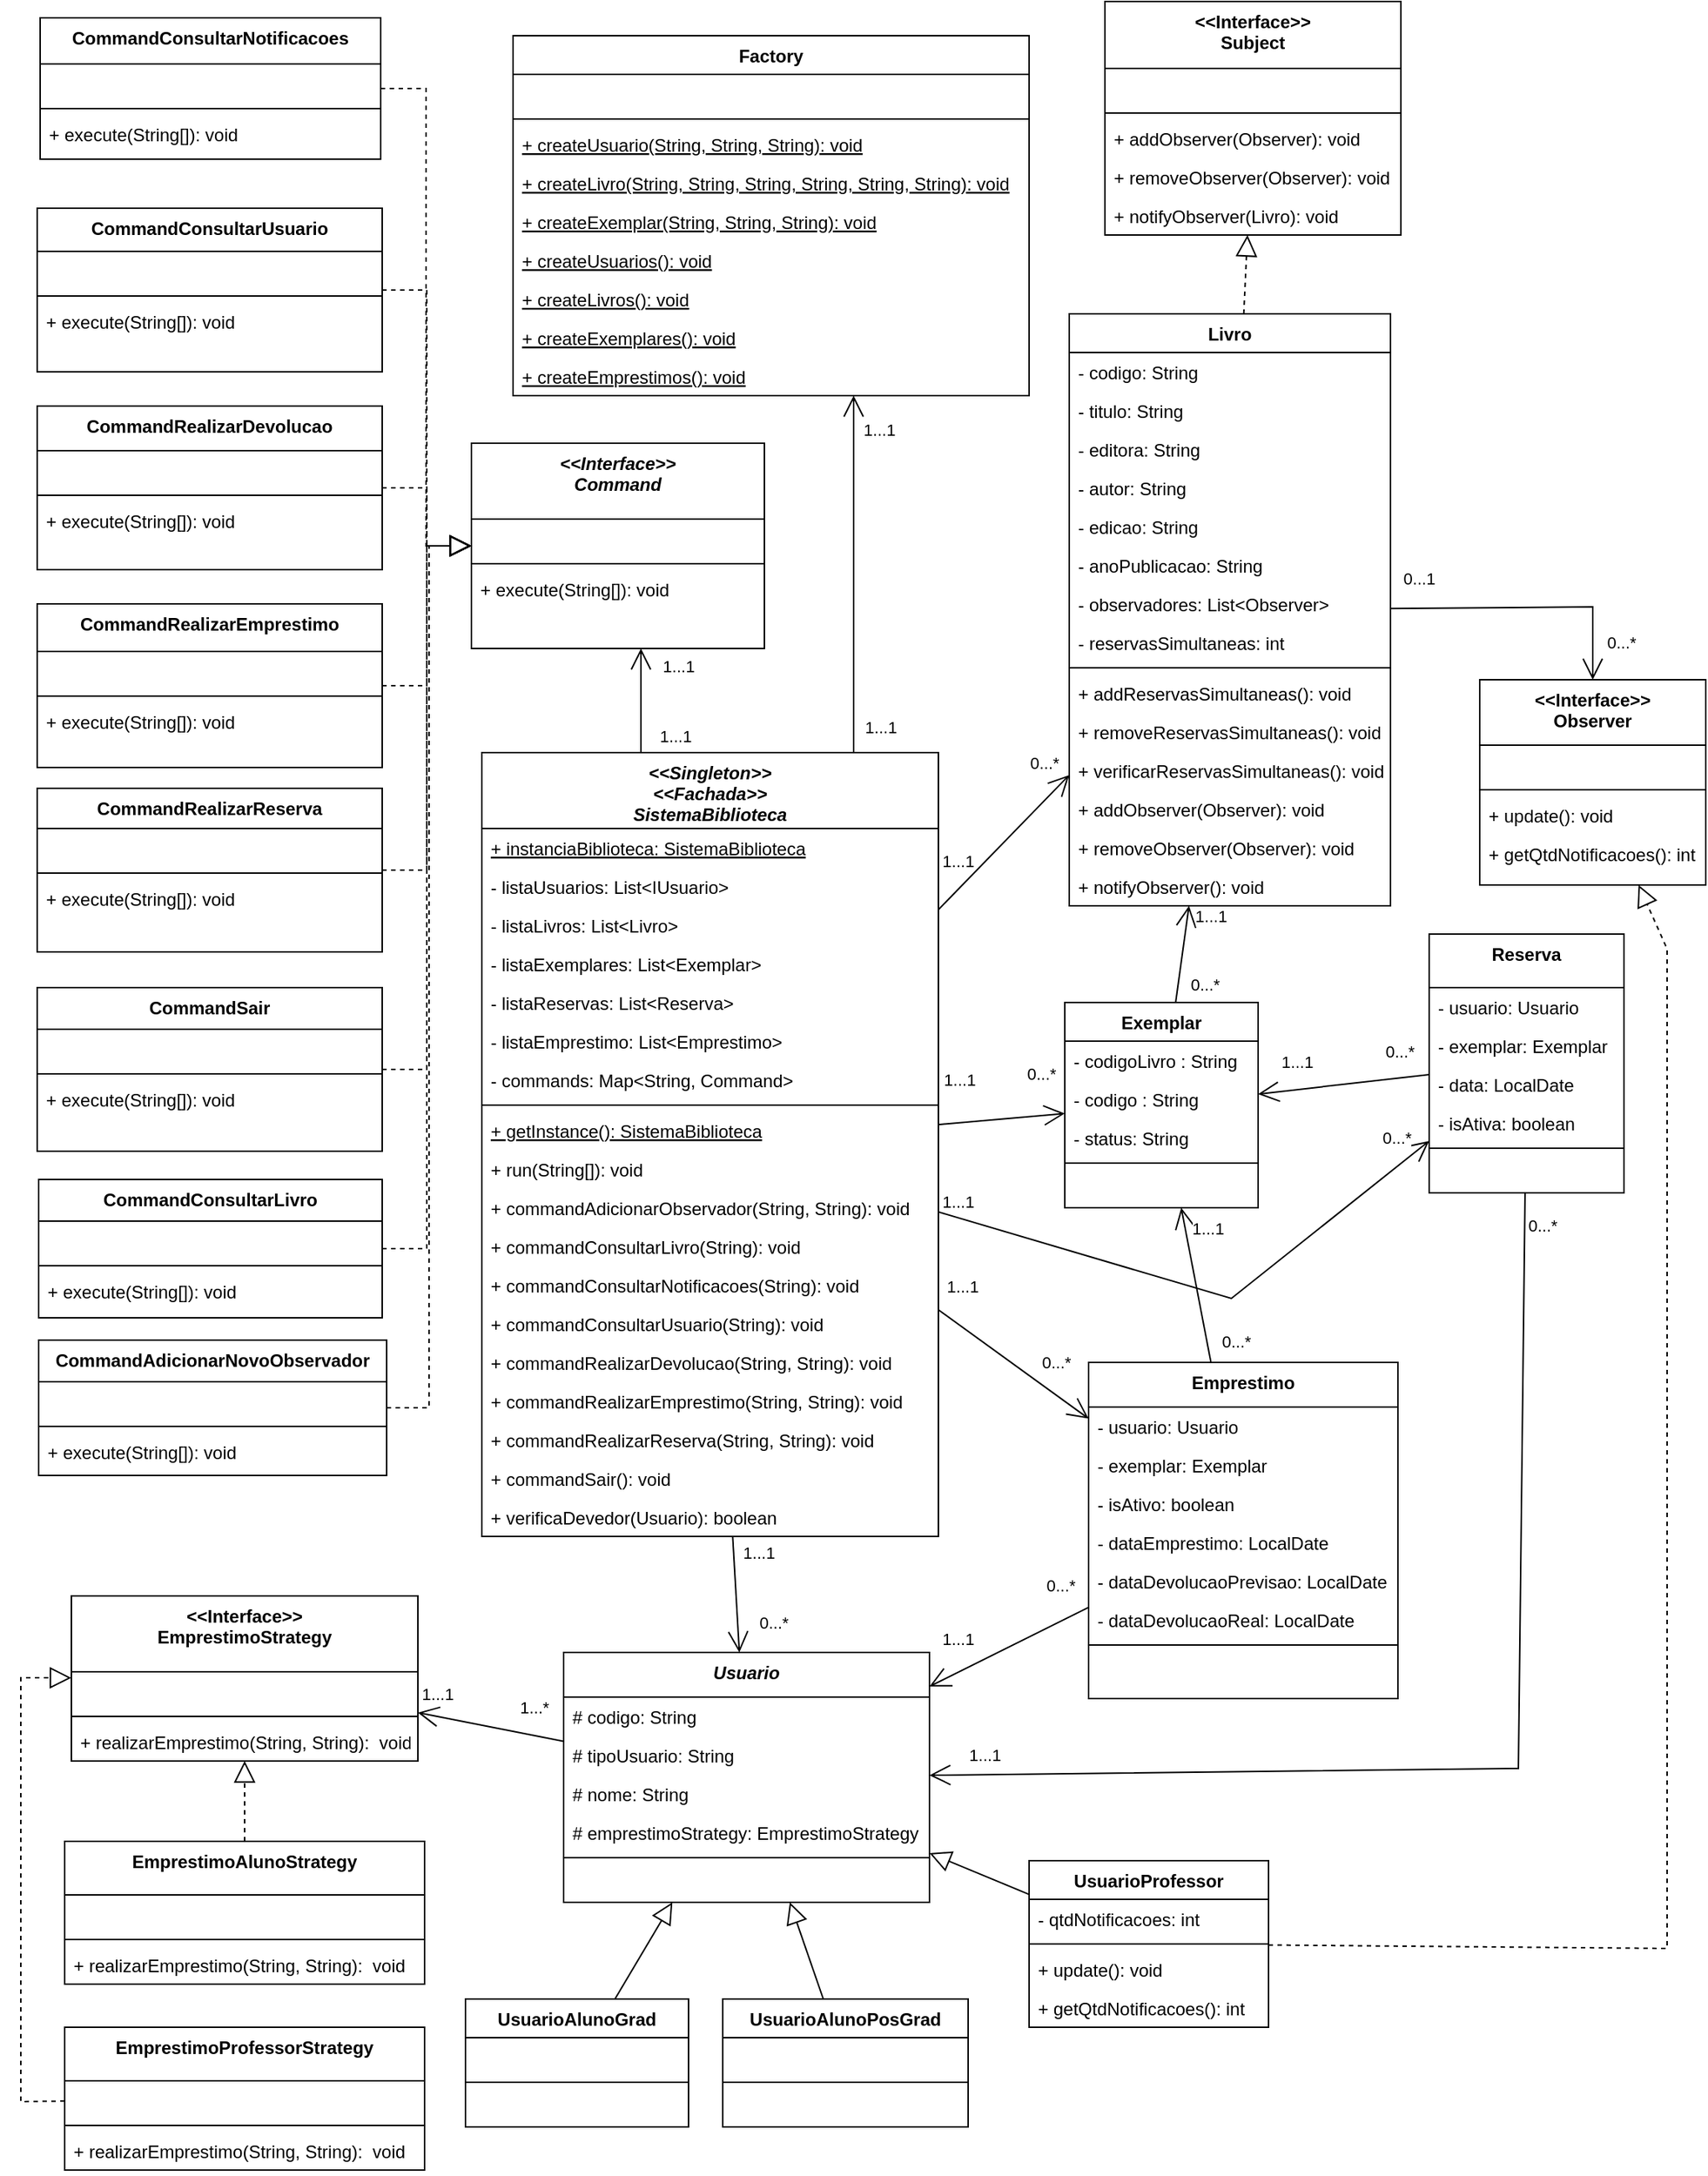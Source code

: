 <mxfile version="21.6.1" type="device">
  <diagram id="C5RBs43oDa-KdzZeNtuy" name="Page-1">
    <mxGraphModel dx="2868" dy="1672" grid="0" gridSize="10" guides="1" tooltips="1" connect="1" arrows="1" fold="1" page="1" pageScale="1" pageWidth="1169" pageHeight="1654" math="0" shadow="0">
      <root>
        <mxCell id="WIyWlLk6GJQsqaUBKTNV-0" />
        <mxCell id="WIyWlLk6GJQsqaUBKTNV-1" parent="WIyWlLk6GJQsqaUBKTNV-0" />
        <mxCell id="M-NeAkC2m4nGX7HUwaiX-9" value="Livro" style="swimlane;fontStyle=1;align=center;verticalAlign=top;childLayout=stackLayout;horizontal=1;startSize=26;horizontalStack=0;resizeParent=1;resizeLast=0;collapsible=1;marginBottom=0;rounded=0;shadow=0;strokeWidth=1;" parent="WIyWlLk6GJQsqaUBKTNV-1" vertex="1">
          <mxGeometry x="723" y="330" width="216" height="398" as="geometry">
            <mxRectangle x="550" y="140" width="160" height="26" as="alternateBounds" />
          </mxGeometry>
        </mxCell>
        <mxCell id="M-NeAkC2m4nGX7HUwaiX-10" value="- codigo: String" style="text;align=left;verticalAlign=top;spacingLeft=4;spacingRight=4;overflow=hidden;rotatable=0;points=[[0,0.5],[1,0.5]];portConstraint=eastwest;rounded=0;shadow=0;html=0;" parent="M-NeAkC2m4nGX7HUwaiX-9" vertex="1">
          <mxGeometry y="26" width="216" height="26" as="geometry" />
        </mxCell>
        <mxCell id="M-NeAkC2m4nGX7HUwaiX-16" value="- titulo: String" style="text;align=left;verticalAlign=top;spacingLeft=4;spacingRight=4;overflow=hidden;rotatable=0;points=[[0,0.5],[1,0.5]];portConstraint=eastwest;rounded=0;shadow=0;html=0;" parent="M-NeAkC2m4nGX7HUwaiX-9" vertex="1">
          <mxGeometry y="52" width="216" height="26" as="geometry" />
        </mxCell>
        <mxCell id="M-NeAkC2m4nGX7HUwaiX-17" value="- editora: String" style="text;align=left;verticalAlign=top;spacingLeft=4;spacingRight=4;overflow=hidden;rotatable=0;points=[[0,0.5],[1,0.5]];portConstraint=eastwest;rounded=0;shadow=0;html=0;" parent="M-NeAkC2m4nGX7HUwaiX-9" vertex="1">
          <mxGeometry y="78" width="216" height="26" as="geometry" />
        </mxCell>
        <mxCell id="M-NeAkC2m4nGX7HUwaiX-27" value="- autor: String" style="text;align=left;verticalAlign=top;spacingLeft=4;spacingRight=4;overflow=hidden;rotatable=0;points=[[0,0.5],[1,0.5]];portConstraint=eastwest;rounded=0;shadow=0;html=0;" parent="M-NeAkC2m4nGX7HUwaiX-9" vertex="1">
          <mxGeometry y="104" width="216" height="26" as="geometry" />
        </mxCell>
        <mxCell id="M-NeAkC2m4nGX7HUwaiX-28" value="- edicao: String" style="text;align=left;verticalAlign=top;spacingLeft=4;spacingRight=4;overflow=hidden;rotatable=0;points=[[0,0.5],[1,0.5]];portConstraint=eastwest;rounded=0;shadow=0;html=0;" parent="M-NeAkC2m4nGX7HUwaiX-9" vertex="1">
          <mxGeometry y="130" width="216" height="26" as="geometry" />
        </mxCell>
        <mxCell id="M-NeAkC2m4nGX7HUwaiX-29" value="- anoPublicacao: String" style="text;align=left;verticalAlign=top;spacingLeft=4;spacingRight=4;overflow=hidden;rotatable=0;points=[[0,0.5],[1,0.5]];portConstraint=eastwest;rounded=0;shadow=0;html=0;" parent="M-NeAkC2m4nGX7HUwaiX-9" vertex="1">
          <mxGeometry y="156" width="216" height="26" as="geometry" />
        </mxCell>
        <mxCell id="fqb2mtGp8k7TycbTAKJE-134" value="- observadores: List&lt;Observer&gt;" style="text;align=left;verticalAlign=top;spacingLeft=4;spacingRight=4;overflow=hidden;rotatable=0;points=[[0,0.5],[1,0.5]];portConstraint=eastwest;rounded=0;shadow=0;html=0;" parent="M-NeAkC2m4nGX7HUwaiX-9" vertex="1">
          <mxGeometry y="182" width="216" height="26" as="geometry" />
        </mxCell>
        <mxCell id="fqb2mtGp8k7TycbTAKJE-135" value="- reservasSimultaneas: int" style="text;align=left;verticalAlign=top;spacingLeft=4;spacingRight=4;overflow=hidden;rotatable=0;points=[[0,0.5],[1,0.5]];portConstraint=eastwest;rounded=0;shadow=0;html=0;" parent="M-NeAkC2m4nGX7HUwaiX-9" vertex="1">
          <mxGeometry y="208" width="216" height="26" as="geometry" />
        </mxCell>
        <mxCell id="M-NeAkC2m4nGX7HUwaiX-11" value="" style="line;html=1;strokeWidth=1;align=left;verticalAlign=middle;spacingTop=-1;spacingLeft=3;spacingRight=3;rotatable=0;labelPosition=right;points=[];portConstraint=eastwest;" parent="M-NeAkC2m4nGX7HUwaiX-9" vertex="1">
          <mxGeometry y="234" width="216" height="8" as="geometry" />
        </mxCell>
        <mxCell id="FVMWcMk0apv-G1_Z8tLz-26" value="+ addReservasSimultaneas(): void" style="text;align=left;verticalAlign=top;spacingLeft=4;spacingRight=4;overflow=hidden;rotatable=0;points=[[0,0.5],[1,0.5]];portConstraint=eastwest;fontStyle=0" vertex="1" parent="M-NeAkC2m4nGX7HUwaiX-9">
          <mxGeometry y="242" width="216" height="26" as="geometry" />
        </mxCell>
        <mxCell id="FVMWcMk0apv-G1_Z8tLz-27" value="+ removeReservasSimultaneas(): void" style="text;align=left;verticalAlign=top;spacingLeft=4;spacingRight=4;overflow=hidden;rotatable=0;points=[[0,0.5],[1,0.5]];portConstraint=eastwest;fontStyle=0" vertex="1" parent="M-NeAkC2m4nGX7HUwaiX-9">
          <mxGeometry y="268" width="216" height="26" as="geometry" />
        </mxCell>
        <mxCell id="FVMWcMk0apv-G1_Z8tLz-28" value="+ verificarReservasSimultaneas(): void" style="text;align=left;verticalAlign=top;spacingLeft=4;spacingRight=4;overflow=hidden;rotatable=0;points=[[0,0.5],[1,0.5]];portConstraint=eastwest;fontStyle=0" vertex="1" parent="M-NeAkC2m4nGX7HUwaiX-9">
          <mxGeometry y="294" width="216" height="26" as="geometry" />
        </mxCell>
        <mxCell id="FVMWcMk0apv-G1_Z8tLz-29" value="+ addObserver(Observer): void" style="text;align=left;verticalAlign=top;spacingLeft=4;spacingRight=4;overflow=hidden;rotatable=0;points=[[0,0.5],[1,0.5]];portConstraint=eastwest;fontStyle=0" vertex="1" parent="M-NeAkC2m4nGX7HUwaiX-9">
          <mxGeometry y="320" width="216" height="26" as="geometry" />
        </mxCell>
        <mxCell id="FVMWcMk0apv-G1_Z8tLz-30" value="+ removeObserver(Observer): void" style="text;align=left;verticalAlign=top;spacingLeft=4;spacingRight=4;overflow=hidden;rotatable=0;points=[[0,0.5],[1,0.5]];portConstraint=eastwest;fontStyle=0" vertex="1" parent="M-NeAkC2m4nGX7HUwaiX-9">
          <mxGeometry y="346" width="216" height="26" as="geometry" />
        </mxCell>
        <mxCell id="FVMWcMk0apv-G1_Z8tLz-31" value="+ notifyObserver(): void" style="text;align=left;verticalAlign=top;spacingLeft=4;spacingRight=4;overflow=hidden;rotatable=0;points=[[0,0.5],[1,0.5]];portConstraint=eastwest;fontStyle=0" vertex="1" parent="M-NeAkC2m4nGX7HUwaiX-9">
          <mxGeometry y="372" width="216" height="26" as="geometry" />
        </mxCell>
        <mxCell id="MtVjQjLznADQQLDuYncj-17" value="CommandAdicionarNovoObservador" style="swimlane;fontStyle=1;align=center;verticalAlign=top;childLayout=stackLayout;horizontal=1;startSize=28;horizontalStack=0;resizeParent=1;resizeLast=0;collapsible=1;marginBottom=0;rounded=0;shadow=0;strokeWidth=1;" parent="WIyWlLk6GJQsqaUBKTNV-1" vertex="1">
          <mxGeometry x="30" y="1020" width="234" height="91" as="geometry">
            <mxRectangle x="30" y="360" width="160" height="26" as="alternateBounds" />
          </mxGeometry>
        </mxCell>
        <mxCell id="FVMWcMk0apv-G1_Z8tLz-66" value=" " style="text;align=left;verticalAlign=top;spacingLeft=4;spacingRight=4;overflow=hidden;rotatable=0;points=[[0,0.5],[1,0.5]];portConstraint=eastwest;" vertex="1" parent="MtVjQjLznADQQLDuYncj-17">
          <mxGeometry y="28" width="234" height="26" as="geometry" />
        </mxCell>
        <mxCell id="MtVjQjLznADQQLDuYncj-20" value="" style="line;html=1;strokeWidth=1;align=left;verticalAlign=middle;spacingTop=-1;spacingLeft=3;spacingRight=3;rotatable=0;labelPosition=right;points=[];portConstraint=eastwest;" parent="MtVjQjLznADQQLDuYncj-17" vertex="1">
          <mxGeometry y="54" width="234" height="8" as="geometry" />
        </mxCell>
        <mxCell id="MtVjQjLznADQQLDuYncj-21" value="+ execute(String[]): void" style="text;align=left;verticalAlign=top;spacingLeft=4;spacingRight=4;overflow=hidden;rotatable=0;points=[[0,0.5],[1,0.5]];portConstraint=eastwest;fontStyle=0" parent="MtVjQjLznADQQLDuYncj-17" vertex="1">
          <mxGeometry y="62" width="234" height="26" as="geometry" />
        </mxCell>
        <mxCell id="MtVjQjLznADQQLDuYncj-23" value="&lt;&lt;Interface&gt;&gt;&#xa;Command" style="swimlane;fontStyle=3;align=center;verticalAlign=top;childLayout=stackLayout;horizontal=1;startSize=51;horizontalStack=0;resizeParent=1;resizeLast=0;collapsible=1;marginBottom=0;rounded=0;shadow=0;strokeWidth=1;" parent="WIyWlLk6GJQsqaUBKTNV-1" vertex="1">
          <mxGeometry x="321" y="417" width="197" height="138" as="geometry">
            <mxRectangle x="30" y="360" width="160" height="26" as="alternateBounds" />
          </mxGeometry>
        </mxCell>
        <mxCell id="MtVjQjLznADQQLDuYncj-24" value=" " style="text;align=left;verticalAlign=top;spacingLeft=4;spacingRight=4;overflow=hidden;rotatable=0;points=[[0,0.5],[1,0.5]];portConstraint=eastwest;" parent="MtVjQjLznADQQLDuYncj-23" vertex="1">
          <mxGeometry y="51" width="197" height="26" as="geometry" />
        </mxCell>
        <mxCell id="MtVjQjLznADQQLDuYncj-26" value="" style="line;html=1;strokeWidth=1;align=left;verticalAlign=middle;spacingTop=-1;spacingLeft=3;spacingRight=3;rotatable=0;labelPosition=right;points=[];portConstraint=eastwest;" parent="MtVjQjLznADQQLDuYncj-23" vertex="1">
          <mxGeometry y="77" width="197" height="8" as="geometry" />
        </mxCell>
        <mxCell id="MtVjQjLznADQQLDuYncj-27" value="+ execute(String[]): void" style="text;align=left;verticalAlign=top;spacingLeft=4;spacingRight=4;overflow=hidden;rotatable=0;points=[[0,0.5],[1,0.5]];portConstraint=eastwest;fontStyle=0" parent="MtVjQjLznADQQLDuYncj-23" vertex="1">
          <mxGeometry y="85" width="197" height="26" as="geometry" />
        </mxCell>
        <mxCell id="MtVjQjLznADQQLDuYncj-28" value=" " style="text;align=left;verticalAlign=top;spacingLeft=4;spacingRight=4;overflow=hidden;rotatable=0;points=[[0,0.5],[1,0.5]];portConstraint=eastwest;" parent="MtVjQjLznADQQLDuYncj-23" vertex="1">
          <mxGeometry y="111" width="197" height="26" as="geometry" />
        </mxCell>
        <mxCell id="cFZcCsAZOapWqEomhNYO-0" value="" style="endArrow=block;dashed=1;endFill=0;endSize=12;html=1;rounded=0;edgeStyle=elbowEdgeStyle;" parent="WIyWlLk6GJQsqaUBKTNV-1" source="MtVjQjLznADQQLDuYncj-17" target="MtVjQjLznADQQLDuYncj-23" edge="1">
          <mxGeometry width="160" relative="1" as="geometry">
            <mxPoint x="122" y="561" as="sourcePoint" />
            <mxPoint x="584" y="302" as="targetPoint" />
          </mxGeometry>
        </mxCell>
        <mxCell id="cFZcCsAZOapWqEomhNYO-1" value="CommandConsultarLivro" style="swimlane;fontStyle=1;align=center;verticalAlign=top;childLayout=stackLayout;horizontal=1;startSize=28;horizontalStack=0;resizeParent=1;resizeLast=0;collapsible=1;marginBottom=0;rounded=0;shadow=0;strokeWidth=1;" parent="WIyWlLk6GJQsqaUBKTNV-1" vertex="1">
          <mxGeometry x="30" y="912" width="231" height="93" as="geometry">
            <mxRectangle x="30" y="360" width="160" height="26" as="alternateBounds" />
          </mxGeometry>
        </mxCell>
        <mxCell id="FVMWcMk0apv-G1_Z8tLz-65" value=" " style="text;align=left;verticalAlign=top;spacingLeft=4;spacingRight=4;overflow=hidden;rotatable=0;points=[[0,0.5],[1,0.5]];portConstraint=eastwest;" vertex="1" parent="cFZcCsAZOapWqEomhNYO-1">
          <mxGeometry y="28" width="231" height="26" as="geometry" />
        </mxCell>
        <mxCell id="cFZcCsAZOapWqEomhNYO-2" value="" style="line;html=1;strokeWidth=1;align=left;verticalAlign=middle;spacingTop=-1;spacingLeft=3;spacingRight=3;rotatable=0;labelPosition=right;points=[];portConstraint=eastwest;" parent="cFZcCsAZOapWqEomhNYO-1" vertex="1">
          <mxGeometry y="54" width="231" height="8" as="geometry" />
        </mxCell>
        <mxCell id="cFZcCsAZOapWqEomhNYO-3" value="+ execute(String[]): void" style="text;align=left;verticalAlign=top;spacingLeft=4;spacingRight=4;overflow=hidden;rotatable=0;points=[[0,0.5],[1,0.5]];portConstraint=eastwest;fontStyle=0" parent="cFZcCsAZOapWqEomhNYO-1" vertex="1">
          <mxGeometry y="62" width="231" height="26" as="geometry" />
        </mxCell>
        <mxCell id="cFZcCsAZOapWqEomhNYO-4" value="CommandConsultarNotificacoes" style="swimlane;fontStyle=1;align=center;verticalAlign=top;childLayout=stackLayout;horizontal=1;startSize=31;horizontalStack=0;resizeParent=1;resizeLast=0;collapsible=1;marginBottom=0;rounded=0;shadow=0;strokeWidth=1;" parent="WIyWlLk6GJQsqaUBKTNV-1" vertex="1">
          <mxGeometry x="31" y="131" width="229" height="95" as="geometry">
            <mxRectangle x="30" y="360" width="160" height="26" as="alternateBounds" />
          </mxGeometry>
        </mxCell>
        <mxCell id="FVMWcMk0apv-G1_Z8tLz-64" value=" " style="text;align=left;verticalAlign=top;spacingLeft=4;spacingRight=4;overflow=hidden;rotatable=0;points=[[0,0.5],[1,0.5]];portConstraint=eastwest;" vertex="1" parent="cFZcCsAZOapWqEomhNYO-4">
          <mxGeometry y="31" width="229" height="26" as="geometry" />
        </mxCell>
        <mxCell id="cFZcCsAZOapWqEomhNYO-5" value="" style="line;html=1;strokeWidth=1;align=left;verticalAlign=middle;spacingTop=-1;spacingLeft=3;spacingRight=3;rotatable=0;labelPosition=right;points=[];portConstraint=eastwest;" parent="cFZcCsAZOapWqEomhNYO-4" vertex="1">
          <mxGeometry y="57" width="229" height="8" as="geometry" />
        </mxCell>
        <mxCell id="cFZcCsAZOapWqEomhNYO-6" value="+ execute(String[]): void" style="text;align=left;verticalAlign=top;spacingLeft=4;spacingRight=4;overflow=hidden;rotatable=0;points=[[0,0.5],[1,0.5]];portConstraint=eastwest;fontStyle=0" parent="cFZcCsAZOapWqEomhNYO-4" vertex="1">
          <mxGeometry y="65" width="229" height="26" as="geometry" />
        </mxCell>
        <mxCell id="cFZcCsAZOapWqEomhNYO-7" value="CommandConsultarUsuario" style="swimlane;fontStyle=1;align=center;verticalAlign=top;childLayout=stackLayout;horizontal=1;startSize=29;horizontalStack=0;resizeParent=1;resizeLast=0;collapsible=1;marginBottom=0;rounded=0;shadow=0;strokeWidth=1;" parent="WIyWlLk6GJQsqaUBKTNV-1" vertex="1">
          <mxGeometry x="29" y="259" width="232" height="110" as="geometry">
            <mxRectangle x="30" y="360" width="160" height="26" as="alternateBounds" />
          </mxGeometry>
        </mxCell>
        <mxCell id="FVMWcMk0apv-G1_Z8tLz-63" value=" " style="text;align=left;verticalAlign=top;spacingLeft=4;spacingRight=4;overflow=hidden;rotatable=0;points=[[0,0.5],[1,0.5]];portConstraint=eastwest;" vertex="1" parent="cFZcCsAZOapWqEomhNYO-7">
          <mxGeometry y="29" width="232" height="26" as="geometry" />
        </mxCell>
        <mxCell id="cFZcCsAZOapWqEomhNYO-8" value="" style="line;html=1;strokeWidth=1;align=left;verticalAlign=middle;spacingTop=-1;spacingLeft=3;spacingRight=3;rotatable=0;labelPosition=right;points=[];portConstraint=eastwest;" parent="cFZcCsAZOapWqEomhNYO-7" vertex="1">
          <mxGeometry y="55" width="232" height="8" as="geometry" />
        </mxCell>
        <mxCell id="cFZcCsAZOapWqEomhNYO-9" value="+ execute(String[]): void" style="text;align=left;verticalAlign=top;spacingLeft=4;spacingRight=4;overflow=hidden;rotatable=0;points=[[0,0.5],[1,0.5]];portConstraint=eastwest;fontStyle=0" parent="cFZcCsAZOapWqEomhNYO-7" vertex="1">
          <mxGeometry y="63" width="232" height="26" as="geometry" />
        </mxCell>
        <mxCell id="cFZcCsAZOapWqEomhNYO-10" value="CommandRealizarDevolucao" style="swimlane;fontStyle=1;align=center;verticalAlign=top;childLayout=stackLayout;horizontal=1;startSize=30;horizontalStack=0;resizeParent=1;resizeLast=0;collapsible=1;marginBottom=0;rounded=0;shadow=0;strokeWidth=1;" parent="WIyWlLk6GJQsqaUBKTNV-1" vertex="1">
          <mxGeometry x="29" y="392" width="232" height="110" as="geometry">
            <mxRectangle x="30" y="360" width="160" height="26" as="alternateBounds" />
          </mxGeometry>
        </mxCell>
        <mxCell id="FVMWcMk0apv-G1_Z8tLz-62" value=" " style="text;align=left;verticalAlign=top;spacingLeft=4;spacingRight=4;overflow=hidden;rotatable=0;points=[[0,0.5],[1,0.5]];portConstraint=eastwest;" vertex="1" parent="cFZcCsAZOapWqEomhNYO-10">
          <mxGeometry y="30" width="232" height="26" as="geometry" />
        </mxCell>
        <mxCell id="cFZcCsAZOapWqEomhNYO-11" value="" style="line;html=1;strokeWidth=1;align=left;verticalAlign=middle;spacingTop=-1;spacingLeft=3;spacingRight=3;rotatable=0;labelPosition=right;points=[];portConstraint=eastwest;" parent="cFZcCsAZOapWqEomhNYO-10" vertex="1">
          <mxGeometry y="56" width="232" height="8" as="geometry" />
        </mxCell>
        <mxCell id="cFZcCsAZOapWqEomhNYO-12" value="+ execute(String[]): void" style="text;align=left;verticalAlign=top;spacingLeft=4;spacingRight=4;overflow=hidden;rotatable=0;points=[[0,0.5],[1,0.5]];portConstraint=eastwest;fontStyle=0" parent="cFZcCsAZOapWqEomhNYO-10" vertex="1">
          <mxGeometry y="64" width="232" height="26" as="geometry" />
        </mxCell>
        <mxCell id="cFZcCsAZOapWqEomhNYO-13" value="CommandRealizarEmprestimo" style="swimlane;fontStyle=1;align=center;verticalAlign=top;childLayout=stackLayout;horizontal=1;startSize=32;horizontalStack=0;resizeParent=1;resizeLast=0;collapsible=1;marginBottom=0;rounded=0;shadow=0;strokeWidth=1;" parent="WIyWlLk6GJQsqaUBKTNV-1" vertex="1">
          <mxGeometry x="29" y="525" width="232" height="110" as="geometry">
            <mxRectangle x="30" y="360" width="160" height="26" as="alternateBounds" />
          </mxGeometry>
        </mxCell>
        <mxCell id="FVMWcMk0apv-G1_Z8tLz-67" value=" " style="text;align=left;verticalAlign=top;spacingLeft=4;spacingRight=4;overflow=hidden;rotatable=0;points=[[0,0.5],[1,0.5]];portConstraint=eastwest;" vertex="1" parent="cFZcCsAZOapWqEomhNYO-13">
          <mxGeometry y="32" width="232" height="26" as="geometry" />
        </mxCell>
        <mxCell id="cFZcCsAZOapWqEomhNYO-14" value="" style="line;html=1;strokeWidth=1;align=left;verticalAlign=middle;spacingTop=-1;spacingLeft=3;spacingRight=3;rotatable=0;labelPosition=right;points=[];portConstraint=eastwest;" parent="cFZcCsAZOapWqEomhNYO-13" vertex="1">
          <mxGeometry y="58" width="232" height="8" as="geometry" />
        </mxCell>
        <mxCell id="cFZcCsAZOapWqEomhNYO-15" value="+ execute(String[]): void" style="text;align=left;verticalAlign=top;spacingLeft=4;spacingRight=4;overflow=hidden;rotatable=0;points=[[0,0.5],[1,0.5]];portConstraint=eastwest;fontStyle=0" parent="cFZcCsAZOapWqEomhNYO-13" vertex="1">
          <mxGeometry y="66" width="232" height="26" as="geometry" />
        </mxCell>
        <mxCell id="cFZcCsAZOapWqEomhNYO-16" value="CommandRealizarReserva" style="swimlane;fontStyle=1;align=center;verticalAlign=top;childLayout=stackLayout;horizontal=1;startSize=27;horizontalStack=0;resizeParent=1;resizeLast=0;collapsible=1;marginBottom=0;rounded=0;shadow=0;strokeWidth=1;" parent="WIyWlLk6GJQsqaUBKTNV-1" vertex="1">
          <mxGeometry x="29" y="649" width="232" height="110" as="geometry">
            <mxRectangle x="30" y="360" width="160" height="26" as="alternateBounds" />
          </mxGeometry>
        </mxCell>
        <mxCell id="FVMWcMk0apv-G1_Z8tLz-68" value=" " style="text;align=left;verticalAlign=top;spacingLeft=4;spacingRight=4;overflow=hidden;rotatable=0;points=[[0,0.5],[1,0.5]];portConstraint=eastwest;" vertex="1" parent="cFZcCsAZOapWqEomhNYO-16">
          <mxGeometry y="27" width="232" height="26" as="geometry" />
        </mxCell>
        <mxCell id="cFZcCsAZOapWqEomhNYO-17" value="" style="line;html=1;strokeWidth=1;align=left;verticalAlign=middle;spacingTop=-1;spacingLeft=3;spacingRight=3;rotatable=0;labelPosition=right;points=[];portConstraint=eastwest;" parent="cFZcCsAZOapWqEomhNYO-16" vertex="1">
          <mxGeometry y="53" width="232" height="8" as="geometry" />
        </mxCell>
        <mxCell id="cFZcCsAZOapWqEomhNYO-18" value="+ execute(String[]): void" style="text;align=left;verticalAlign=top;spacingLeft=4;spacingRight=4;overflow=hidden;rotatable=0;points=[[0,0.5],[1,0.5]];portConstraint=eastwest;fontStyle=0" parent="cFZcCsAZOapWqEomhNYO-16" vertex="1">
          <mxGeometry y="61" width="232" height="26" as="geometry" />
        </mxCell>
        <mxCell id="cFZcCsAZOapWqEomhNYO-19" value="CommandSair" style="swimlane;fontStyle=1;align=center;verticalAlign=top;childLayout=stackLayout;horizontal=1;startSize=28;horizontalStack=0;resizeParent=1;resizeLast=0;collapsible=1;marginBottom=0;rounded=0;shadow=0;strokeWidth=1;" parent="WIyWlLk6GJQsqaUBKTNV-1" vertex="1">
          <mxGeometry x="29" y="783" width="232" height="110" as="geometry">
            <mxRectangle x="30" y="360" width="160" height="26" as="alternateBounds" />
          </mxGeometry>
        </mxCell>
        <mxCell id="FVMWcMk0apv-G1_Z8tLz-69" value=" " style="text;align=left;verticalAlign=top;spacingLeft=4;spacingRight=4;overflow=hidden;rotatable=0;points=[[0,0.5],[1,0.5]];portConstraint=eastwest;" vertex="1" parent="cFZcCsAZOapWqEomhNYO-19">
          <mxGeometry y="28" width="232" height="26" as="geometry" />
        </mxCell>
        <mxCell id="cFZcCsAZOapWqEomhNYO-20" value="" style="line;html=1;strokeWidth=1;align=left;verticalAlign=middle;spacingTop=-1;spacingLeft=3;spacingRight=3;rotatable=0;labelPosition=right;points=[];portConstraint=eastwest;" parent="cFZcCsAZOapWqEomhNYO-19" vertex="1">
          <mxGeometry y="54" width="232" height="8" as="geometry" />
        </mxCell>
        <mxCell id="cFZcCsAZOapWqEomhNYO-21" value="+ execute(String[]): void" style="text;align=left;verticalAlign=top;spacingLeft=4;spacingRight=4;overflow=hidden;rotatable=0;points=[[0,0.5],[1,0.5]];portConstraint=eastwest;fontStyle=0" parent="cFZcCsAZOapWqEomhNYO-19" vertex="1">
          <mxGeometry y="62" width="232" height="26" as="geometry" />
        </mxCell>
        <mxCell id="cFZcCsAZOapWqEomhNYO-22" value="" style="endArrow=block;dashed=1;endFill=0;endSize=12;html=1;rounded=0;edgeStyle=elbowEdgeStyle;" parent="WIyWlLk6GJQsqaUBKTNV-1" source="cFZcCsAZOapWqEomhNYO-1" target="MtVjQjLznADQQLDuYncj-23" edge="1">
          <mxGeometry width="160" relative="1" as="geometry">
            <mxPoint x="484" y="386" as="sourcePoint" />
            <mxPoint x="478" y="289" as="targetPoint" />
          </mxGeometry>
        </mxCell>
        <mxCell id="cFZcCsAZOapWqEomhNYO-23" value="" style="endArrow=block;dashed=1;endFill=0;endSize=12;html=1;rounded=0;edgeStyle=elbowEdgeStyle;" parent="WIyWlLk6GJQsqaUBKTNV-1" source="cFZcCsAZOapWqEomhNYO-4" target="MtVjQjLznADQQLDuYncj-23" edge="1">
          <mxGeometry width="160" relative="1" as="geometry">
            <mxPoint x="385" y="386" as="sourcePoint" />
            <mxPoint x="306" y="297" as="targetPoint" />
          </mxGeometry>
        </mxCell>
        <mxCell id="cFZcCsAZOapWqEomhNYO-24" value="" style="endArrow=block;dashed=1;endFill=0;endSize=12;html=1;rounded=0;edgeStyle=elbowEdgeStyle;" parent="WIyWlLk6GJQsqaUBKTNV-1" source="cFZcCsAZOapWqEomhNYO-7" target="MtVjQjLznADQQLDuYncj-23" edge="1">
          <mxGeometry width="160" relative="1" as="geometry">
            <mxPoint x="313" y="350" as="sourcePoint" />
            <mxPoint x="178" y="430" as="targetPoint" />
          </mxGeometry>
        </mxCell>
        <mxCell id="cFZcCsAZOapWqEomhNYO-25" value="" style="endArrow=block;dashed=1;endFill=0;endSize=12;html=1;rounded=0;edgeStyle=elbowEdgeStyle;" parent="WIyWlLk6GJQsqaUBKTNV-1" source="cFZcCsAZOapWqEomhNYO-10" target="MtVjQjLznADQQLDuYncj-23" edge="1">
          <mxGeometry width="160" relative="1" as="geometry">
            <mxPoint x="311" y="538" as="sourcePoint" />
            <mxPoint x="258" y="513" as="targetPoint" />
          </mxGeometry>
        </mxCell>
        <mxCell id="cFZcCsAZOapWqEomhNYO-26" value="" style="endArrow=block;dashed=1;endFill=0;endSize=12;html=1;rounded=0;edgeStyle=elbowEdgeStyle;" parent="WIyWlLk6GJQsqaUBKTNV-1" source="cFZcCsAZOapWqEomhNYO-13" target="MtVjQjLznADQQLDuYncj-23" edge="1">
          <mxGeometry width="160" relative="1" as="geometry">
            <mxPoint x="311" y="541" as="sourcePoint" />
            <mxPoint x="176" y="662" as="targetPoint" />
          </mxGeometry>
        </mxCell>
        <mxCell id="cFZcCsAZOapWqEomhNYO-27" value="" style="endArrow=block;dashed=1;endFill=0;endSize=12;html=1;rounded=0;edgeStyle=elbowEdgeStyle;" parent="WIyWlLk6GJQsqaUBKTNV-1" source="cFZcCsAZOapWqEomhNYO-16" target="MtVjQjLznADQQLDuYncj-23" edge="1">
          <mxGeometry width="160" relative="1" as="geometry">
            <mxPoint x="381" y="524" as="sourcePoint" />
            <mxPoint x="314" y="656" as="targetPoint" />
          </mxGeometry>
        </mxCell>
        <mxCell id="cFZcCsAZOapWqEomhNYO-28" value="" style="endArrow=block;dashed=1;endFill=0;endSize=12;html=1;rounded=0;edgeStyle=elbowEdgeStyle;" parent="WIyWlLk6GJQsqaUBKTNV-1" source="cFZcCsAZOapWqEomhNYO-19" target="MtVjQjLznADQQLDuYncj-23" edge="1">
          <mxGeometry width="160" relative="1" as="geometry">
            <mxPoint x="401" y="617" as="sourcePoint" />
            <mxPoint x="417" y="832" as="targetPoint" />
          </mxGeometry>
        </mxCell>
        <mxCell id="fqb2mtGp8k7TycbTAKJE-2" value="Usuario" style="swimlane;fontStyle=3;align=center;verticalAlign=top;childLayout=stackLayout;horizontal=1;startSize=30;horizontalStack=0;resizeParent=1;resizeLast=0;collapsible=1;marginBottom=0;rounded=0;shadow=0;strokeWidth=1;" parent="WIyWlLk6GJQsqaUBKTNV-1" vertex="1">
          <mxGeometry x="383" y="1230" width="246" height="168" as="geometry">
            <mxRectangle x="30" y="360" width="160" height="26" as="alternateBounds" />
          </mxGeometry>
        </mxCell>
        <mxCell id="FVMWcMk0apv-G1_Z8tLz-32" value="# codigo: String" style="text;align=left;verticalAlign=top;spacingLeft=4;spacingRight=4;overflow=hidden;rotatable=0;points=[[0,0.5],[1,0.5]];portConstraint=eastwest;rounded=0;shadow=0;html=0;" vertex="1" parent="fqb2mtGp8k7TycbTAKJE-2">
          <mxGeometry y="30" width="246" height="26" as="geometry" />
        </mxCell>
        <mxCell id="FVMWcMk0apv-G1_Z8tLz-33" value="# tipoUsuario: String" style="text;align=left;verticalAlign=top;spacingLeft=4;spacingRight=4;overflow=hidden;rotatable=0;points=[[0,0.5],[1,0.5]];portConstraint=eastwest;rounded=0;shadow=0;html=0;" vertex="1" parent="fqb2mtGp8k7TycbTAKJE-2">
          <mxGeometry y="56" width="246" height="26" as="geometry" />
        </mxCell>
        <mxCell id="FVMWcMk0apv-G1_Z8tLz-34" value="# nome: String" style="text;align=left;verticalAlign=top;spacingLeft=4;spacingRight=4;overflow=hidden;rotatable=0;points=[[0,0.5],[1,0.5]];portConstraint=eastwest;rounded=0;shadow=0;html=0;" vertex="1" parent="fqb2mtGp8k7TycbTAKJE-2">
          <mxGeometry y="82" width="246" height="26" as="geometry" />
        </mxCell>
        <mxCell id="FVMWcMk0apv-G1_Z8tLz-35" value="# emprestimoStrategy: EmprestimoStrategy" style="text;align=left;verticalAlign=top;spacingLeft=4;spacingRight=4;overflow=hidden;rotatable=0;points=[[0,0.5],[1,0.5]];portConstraint=eastwest;rounded=0;shadow=0;html=0;" vertex="1" parent="fqb2mtGp8k7TycbTAKJE-2">
          <mxGeometry y="108" width="246" height="26" as="geometry" />
        </mxCell>
        <mxCell id="fqb2mtGp8k7TycbTAKJE-3" value="" style="line;html=1;strokeWidth=1;align=left;verticalAlign=middle;spacingTop=-1;spacingLeft=3;spacingRight=3;rotatable=0;labelPosition=right;points=[];portConstraint=eastwest;" parent="fqb2mtGp8k7TycbTAKJE-2" vertex="1">
          <mxGeometry y="134" width="246" height="8" as="geometry" />
        </mxCell>
        <mxCell id="FVMWcMk0apv-G1_Z8tLz-59" value=" " style="text;align=left;verticalAlign=top;spacingLeft=4;spacingRight=4;overflow=hidden;rotatable=0;points=[[0,0.5],[1,0.5]];portConstraint=eastwest;fontStyle=0" vertex="1" parent="fqb2mtGp8k7TycbTAKJE-2">
          <mxGeometry y="142" width="246" height="26" as="geometry" />
        </mxCell>
        <mxCell id="fqb2mtGp8k7TycbTAKJE-14" value="&lt;&lt;Singleton&gt;&gt;&#xa;&lt;&lt;Fachada&gt;&gt;&#xa;SistemaBiblioteca" style="swimlane;fontStyle=3;align=center;verticalAlign=top;childLayout=stackLayout;horizontal=1;startSize=51;horizontalStack=0;resizeParent=1;resizeLast=0;collapsible=1;marginBottom=0;rounded=0;shadow=0;strokeWidth=1;" parent="WIyWlLk6GJQsqaUBKTNV-1" vertex="1">
          <mxGeometry x="328" y="625" width="307" height="527" as="geometry">
            <mxRectangle x="30" y="360" width="160" height="26" as="alternateBounds" />
          </mxGeometry>
        </mxCell>
        <mxCell id="fqb2mtGp8k7TycbTAKJE-178" value="+ instanciaBiblioteca: SistemaBiblioteca" style="text;align=left;verticalAlign=top;spacingLeft=4;spacingRight=4;overflow=hidden;rotatable=0;points=[[0,0.5],[1,0.5]];portConstraint=eastwest;fontStyle=4" parent="fqb2mtGp8k7TycbTAKJE-14" vertex="1">
          <mxGeometry y="51" width="307" height="26" as="geometry" />
        </mxCell>
        <mxCell id="fqb2mtGp8k7TycbTAKJE-15" value="- listaUsuarios: List&lt;IUsuario&gt;" style="text;align=left;verticalAlign=top;spacingLeft=4;spacingRight=4;overflow=hidden;rotatable=0;points=[[0,0.5],[1,0.5]];portConstraint=eastwest;" parent="fqb2mtGp8k7TycbTAKJE-14" vertex="1">
          <mxGeometry y="77" width="307" height="26" as="geometry" />
        </mxCell>
        <mxCell id="fqb2mtGp8k7TycbTAKJE-177" value="- listaLivros: List&lt;Livro&gt;" style="text;align=left;verticalAlign=top;spacingLeft=4;spacingRight=4;overflow=hidden;rotatable=0;points=[[0,0.5],[1,0.5]];portConstraint=eastwest;" parent="fqb2mtGp8k7TycbTAKJE-14" vertex="1">
          <mxGeometry y="103" width="307" height="26" as="geometry" />
        </mxCell>
        <mxCell id="FVMWcMk0apv-G1_Z8tLz-116" value="- listaExemplares: List&lt;Exemplar&gt;" style="text;align=left;verticalAlign=top;spacingLeft=4;spacingRight=4;overflow=hidden;rotatable=0;points=[[0,0.5],[1,0.5]];portConstraint=eastwest;" vertex="1" parent="fqb2mtGp8k7TycbTAKJE-14">
          <mxGeometry y="129" width="307" height="26" as="geometry" />
        </mxCell>
        <mxCell id="FVMWcMk0apv-G1_Z8tLz-117" value="- listaReservas: List&lt;Reserva&gt;" style="text;align=left;verticalAlign=top;spacingLeft=4;spacingRight=4;overflow=hidden;rotatable=0;points=[[0,0.5],[1,0.5]];portConstraint=eastwest;" vertex="1" parent="fqb2mtGp8k7TycbTAKJE-14">
          <mxGeometry y="155" width="307" height="26" as="geometry" />
        </mxCell>
        <mxCell id="FVMWcMk0apv-G1_Z8tLz-118" value="- listaEmprestimo: List&lt;Emprestimo&gt;" style="text;align=left;verticalAlign=top;spacingLeft=4;spacingRight=4;overflow=hidden;rotatable=0;points=[[0,0.5],[1,0.5]];portConstraint=eastwest;" vertex="1" parent="fqb2mtGp8k7TycbTAKJE-14">
          <mxGeometry y="181" width="307" height="26" as="geometry" />
        </mxCell>
        <mxCell id="fqb2mtGp8k7TycbTAKJE-179" value="- commands: Map&lt;String, Command&gt;" style="text;align=left;verticalAlign=top;spacingLeft=4;spacingRight=4;overflow=hidden;rotatable=0;points=[[0,0.5],[1,0.5]];portConstraint=eastwest;" parent="fqb2mtGp8k7TycbTAKJE-14" vertex="1">
          <mxGeometry y="207" width="307" height="26" as="geometry" />
        </mxCell>
        <mxCell id="fqb2mtGp8k7TycbTAKJE-16" value="" style="line;html=1;strokeWidth=1;align=left;verticalAlign=middle;spacingTop=-1;spacingLeft=3;spacingRight=3;rotatable=0;labelPosition=right;points=[];portConstraint=eastwest;" parent="fqb2mtGp8k7TycbTAKJE-14" vertex="1">
          <mxGeometry y="233" width="307" height="8" as="geometry" />
        </mxCell>
        <mxCell id="fqb2mtGp8k7TycbTAKJE-17" value="+ getInstance(): SistemaBiblioteca" style="text;align=left;verticalAlign=top;spacingLeft=4;spacingRight=4;overflow=hidden;rotatable=0;points=[[0,0.5],[1,0.5]];portConstraint=eastwest;fontStyle=4" parent="fqb2mtGp8k7TycbTAKJE-14" vertex="1">
          <mxGeometry y="241" width="307" height="26" as="geometry" />
        </mxCell>
        <mxCell id="fqb2mtGp8k7TycbTAKJE-176" value="+ run(String[]): void" style="text;align=left;verticalAlign=top;spacingLeft=4;spacingRight=4;overflow=hidden;rotatable=0;points=[[0,0.5],[1,0.5]];portConstraint=eastwest;fontStyle=0" parent="fqb2mtGp8k7TycbTAKJE-14" vertex="1">
          <mxGeometry y="267" width="307" height="26" as="geometry" />
        </mxCell>
        <mxCell id="FVMWcMk0apv-G1_Z8tLz-119" value="+ commandAdicionarObservador(String, String): void" style="text;align=left;verticalAlign=top;spacingLeft=4;spacingRight=4;overflow=hidden;rotatable=0;points=[[0,0.5],[1,0.5]];portConstraint=eastwest;fontStyle=0" vertex="1" parent="fqb2mtGp8k7TycbTAKJE-14">
          <mxGeometry y="293" width="307" height="26" as="geometry" />
        </mxCell>
        <mxCell id="FVMWcMk0apv-G1_Z8tLz-120" value="+ commandConsultarLivro(String): void" style="text;align=left;verticalAlign=top;spacingLeft=4;spacingRight=4;overflow=hidden;rotatable=0;points=[[0,0.5],[1,0.5]];portConstraint=eastwest;fontStyle=0" vertex="1" parent="fqb2mtGp8k7TycbTAKJE-14">
          <mxGeometry y="319" width="307" height="26" as="geometry" />
        </mxCell>
        <mxCell id="FVMWcMk0apv-G1_Z8tLz-121" value="+ commandConsultarNotificacoes(String): void" style="text;align=left;verticalAlign=top;spacingLeft=4;spacingRight=4;overflow=hidden;rotatable=0;points=[[0,0.5],[1,0.5]];portConstraint=eastwest;fontStyle=0" vertex="1" parent="fqb2mtGp8k7TycbTAKJE-14">
          <mxGeometry y="345" width="307" height="26" as="geometry" />
        </mxCell>
        <mxCell id="FVMWcMk0apv-G1_Z8tLz-122" value="+ commandConsultarUsuario(String): void" style="text;align=left;verticalAlign=top;spacingLeft=4;spacingRight=4;overflow=hidden;rotatable=0;points=[[0,0.5],[1,0.5]];portConstraint=eastwest;fontStyle=0" vertex="1" parent="fqb2mtGp8k7TycbTAKJE-14">
          <mxGeometry y="371" width="307" height="26" as="geometry" />
        </mxCell>
        <mxCell id="FVMWcMk0apv-G1_Z8tLz-123" value="+ commandRealizarDevolucao(String, String): void" style="text;align=left;verticalAlign=top;spacingLeft=4;spacingRight=4;overflow=hidden;rotatable=0;points=[[0,0.5],[1,0.5]];portConstraint=eastwest;fontStyle=0" vertex="1" parent="fqb2mtGp8k7TycbTAKJE-14">
          <mxGeometry y="397" width="307" height="26" as="geometry" />
        </mxCell>
        <mxCell id="FVMWcMk0apv-G1_Z8tLz-124" value="+ commandRealizarEmprestimo(String, String): void" style="text;align=left;verticalAlign=top;spacingLeft=4;spacingRight=4;overflow=hidden;rotatable=0;points=[[0,0.5],[1,0.5]];portConstraint=eastwest;fontStyle=0" vertex="1" parent="fqb2mtGp8k7TycbTAKJE-14">
          <mxGeometry y="423" width="307" height="26" as="geometry" />
        </mxCell>
        <mxCell id="FVMWcMk0apv-G1_Z8tLz-125" value="+ commandRealizarReserva(String, String): void" style="text;align=left;verticalAlign=top;spacingLeft=4;spacingRight=4;overflow=hidden;rotatable=0;points=[[0,0.5],[1,0.5]];portConstraint=eastwest;fontStyle=0" vertex="1" parent="fqb2mtGp8k7TycbTAKJE-14">
          <mxGeometry y="449" width="307" height="26" as="geometry" />
        </mxCell>
        <mxCell id="FVMWcMk0apv-G1_Z8tLz-126" value="+ commandSair(): void" style="text;align=left;verticalAlign=top;spacingLeft=4;spacingRight=4;overflow=hidden;rotatable=0;points=[[0,0.5],[1,0.5]];portConstraint=eastwest;fontStyle=0" vertex="1" parent="fqb2mtGp8k7TycbTAKJE-14">
          <mxGeometry y="475" width="307" height="26" as="geometry" />
        </mxCell>
        <mxCell id="FVMWcMk0apv-G1_Z8tLz-130" value="+ verificaDevedor(Usuario): boolean" style="text;align=left;verticalAlign=top;spacingLeft=4;spacingRight=4;overflow=hidden;rotatable=0;points=[[0,0.5],[1,0.5]];portConstraint=eastwest;" vertex="1" parent="fqb2mtGp8k7TycbTAKJE-14">
          <mxGeometry y="501" width="307" height="26" as="geometry" />
        </mxCell>
        <mxCell id="fqb2mtGp8k7TycbTAKJE-41" value="UsuarioAlunoPosGrad" style="swimlane;fontStyle=1;align=center;verticalAlign=top;childLayout=stackLayout;horizontal=1;startSize=26;horizontalStack=0;resizeParent=1;resizeLast=0;collapsible=1;marginBottom=0;rounded=0;shadow=0;strokeWidth=1;" parent="WIyWlLk6GJQsqaUBKTNV-1" vertex="1">
          <mxGeometry x="490" y="1463" width="165" height="86" as="geometry">
            <mxRectangle x="30" y="360" width="160" height="26" as="alternateBounds" />
          </mxGeometry>
        </mxCell>
        <mxCell id="FVMWcMk0apv-G1_Z8tLz-70" value=" " style="text;align=left;verticalAlign=top;spacingLeft=4;spacingRight=4;overflow=hidden;rotatable=0;points=[[0,0.5],[1,0.5]];portConstraint=eastwest;fontStyle=0" vertex="1" parent="fqb2mtGp8k7TycbTAKJE-41">
          <mxGeometry y="26" width="165" height="26" as="geometry" />
        </mxCell>
        <mxCell id="fqb2mtGp8k7TycbTAKJE-51" value="" style="line;html=1;strokeWidth=1;align=left;verticalAlign=middle;spacingTop=-1;spacingLeft=3;spacingRight=3;rotatable=0;labelPosition=right;points=[];portConstraint=eastwest;" parent="fqb2mtGp8k7TycbTAKJE-41" vertex="1">
          <mxGeometry y="52" width="165" height="8" as="geometry" />
        </mxCell>
        <mxCell id="FVMWcMk0apv-G1_Z8tLz-60" value=" " style="text;align=left;verticalAlign=top;spacingLeft=4;spacingRight=4;overflow=hidden;rotatable=0;points=[[0,0.5],[1,0.5]];portConstraint=eastwest;fontStyle=0" vertex="1" parent="fqb2mtGp8k7TycbTAKJE-41">
          <mxGeometry y="60" width="165" height="26" as="geometry" />
        </mxCell>
        <mxCell id="FVMWcMk0apv-G1_Z8tLz-77" style="rounded=0;orthogonalLoop=1;jettySize=auto;html=1;endArrow=block;endFill=0;endSize=12;" edge="1" parent="WIyWlLk6GJQsqaUBKTNV-1" source="fqb2mtGp8k7TycbTAKJE-65" target="fqb2mtGp8k7TycbTAKJE-2">
          <mxGeometry relative="1" as="geometry" />
        </mxCell>
        <mxCell id="fqb2mtGp8k7TycbTAKJE-65" value="UsuarioProfessor" style="swimlane;fontStyle=1;align=center;verticalAlign=top;childLayout=stackLayout;horizontal=1;startSize=26;horizontalStack=0;resizeParent=1;resizeLast=0;collapsible=1;marginBottom=0;rounded=0;shadow=0;strokeWidth=1;" parent="WIyWlLk6GJQsqaUBKTNV-1" vertex="1">
          <mxGeometry x="696" y="1370" width="161" height="112" as="geometry">
            <mxRectangle x="30" y="360" width="160" height="26" as="alternateBounds" />
          </mxGeometry>
        </mxCell>
        <mxCell id="fqb2mtGp8k7TycbTAKJE-92" value="- qtdNotificacoes: int" style="text;align=left;verticalAlign=top;spacingLeft=4;spacingRight=4;overflow=hidden;rotatable=0;points=[[0,0.5],[1,0.5]];portConstraint=eastwest;rounded=0;shadow=0;html=0;" parent="fqb2mtGp8k7TycbTAKJE-65" vertex="1">
          <mxGeometry y="26" width="161" height="26" as="geometry" />
        </mxCell>
        <mxCell id="fqb2mtGp8k7TycbTAKJE-75" value="" style="line;html=1;strokeWidth=1;align=left;verticalAlign=middle;spacingTop=-1;spacingLeft=3;spacingRight=3;rotatable=0;labelPosition=right;points=[];portConstraint=eastwest;" parent="fqb2mtGp8k7TycbTAKJE-65" vertex="1">
          <mxGeometry y="52" width="161" height="8" as="geometry" />
        </mxCell>
        <mxCell id="FVMWcMk0apv-G1_Z8tLz-75" value="+ update(): void" style="text;align=left;verticalAlign=top;spacingLeft=4;spacingRight=4;overflow=hidden;rotatable=0;points=[[0,0.5],[1,0.5]];portConstraint=eastwest;fontStyle=0" vertex="1" parent="fqb2mtGp8k7TycbTAKJE-65">
          <mxGeometry y="60" width="161" height="26" as="geometry" />
        </mxCell>
        <mxCell id="FVMWcMk0apv-G1_Z8tLz-76" value="+ getQtdNotificacoes(): int" style="text;align=left;verticalAlign=top;spacingLeft=4;spacingRight=4;overflow=hidden;rotatable=0;points=[[0,0.5],[1,0.5]];portConstraint=eastwest;" vertex="1" parent="fqb2mtGp8k7TycbTAKJE-65">
          <mxGeometry y="86" width="161" height="26" as="geometry" />
        </mxCell>
        <mxCell id="fqb2mtGp8k7TycbTAKJE-98" value="&lt;&lt;Interface&gt;&gt;&#xa;Observer" style="swimlane;fontStyle=1;align=center;verticalAlign=top;childLayout=stackLayout;horizontal=1;startSize=44;horizontalStack=0;resizeParent=1;resizeLast=0;collapsible=1;marginBottom=0;rounded=0;shadow=0;strokeWidth=1;" parent="WIyWlLk6GJQsqaUBKTNV-1" vertex="1">
          <mxGeometry x="999" y="576" width="152" height="138" as="geometry">
            <mxRectangle x="30" y="360" width="160" height="26" as="alternateBounds" />
          </mxGeometry>
        </mxCell>
        <mxCell id="FVMWcMk0apv-G1_Z8tLz-82" value=" " style="text;align=left;verticalAlign=top;spacingLeft=4;spacingRight=4;overflow=hidden;rotatable=0;points=[[0,0.5],[1,0.5]];portConstraint=eastwest;fontStyle=0" vertex="1" parent="fqb2mtGp8k7TycbTAKJE-98">
          <mxGeometry y="44" width="152" height="26" as="geometry" />
        </mxCell>
        <mxCell id="fqb2mtGp8k7TycbTAKJE-100" value="" style="line;html=1;strokeWidth=1;align=left;verticalAlign=middle;spacingTop=-1;spacingLeft=3;spacingRight=3;rotatable=0;labelPosition=right;points=[];portConstraint=eastwest;" parent="fqb2mtGp8k7TycbTAKJE-98" vertex="1">
          <mxGeometry y="70" width="152" height="8" as="geometry" />
        </mxCell>
        <mxCell id="fqb2mtGp8k7TycbTAKJE-101" value="+ update(): void" style="text;align=left;verticalAlign=top;spacingLeft=4;spacingRight=4;overflow=hidden;rotatable=0;points=[[0,0.5],[1,0.5]];portConstraint=eastwest;fontStyle=0" parent="fqb2mtGp8k7TycbTAKJE-98" vertex="1">
          <mxGeometry y="78" width="152" height="26" as="geometry" />
        </mxCell>
        <mxCell id="fqb2mtGp8k7TycbTAKJE-102" value="+ getQtdNotificacoes(): int" style="text;align=left;verticalAlign=top;spacingLeft=4;spacingRight=4;overflow=hidden;rotatable=0;points=[[0,0.5],[1,0.5]];portConstraint=eastwest;" parent="fqb2mtGp8k7TycbTAKJE-98" vertex="1">
          <mxGeometry y="104" width="152" height="26" as="geometry" />
        </mxCell>
        <mxCell id="fqb2mtGp8k7TycbTAKJE-104" value="" style="endArrow=block;dashed=1;endFill=0;endSize=12;html=1;rounded=0;" parent="WIyWlLk6GJQsqaUBKTNV-1" source="fqb2mtGp8k7TycbTAKJE-65" target="fqb2mtGp8k7TycbTAKJE-98" edge="1">
          <mxGeometry width="160" relative="1" as="geometry">
            <mxPoint x="1296.6" y="1265" as="sourcePoint" />
            <mxPoint x="1086.6" y="1118" as="targetPoint" />
            <Array as="points">
              <mxPoint x="1125" y="1429" />
              <mxPoint x="1125" y="757" />
            </Array>
          </mxGeometry>
        </mxCell>
        <mxCell id="fqb2mtGp8k7TycbTAKJE-106" value="&lt;&lt;Interface&gt;&gt;&#xa;Subject" style="swimlane;fontStyle=1;align=center;verticalAlign=top;childLayout=stackLayout;horizontal=1;startSize=45;horizontalStack=0;resizeParent=1;resizeLast=0;collapsible=1;marginBottom=0;rounded=0;shadow=0;strokeWidth=1;" parent="WIyWlLk6GJQsqaUBKTNV-1" vertex="1">
          <mxGeometry x="747" y="120" width="199" height="157" as="geometry">
            <mxRectangle x="550" y="140" width="160" height="26" as="alternateBounds" />
          </mxGeometry>
        </mxCell>
        <mxCell id="FVMWcMk0apv-G1_Z8tLz-83" value=" " style="text;align=left;verticalAlign=top;spacingLeft=4;spacingRight=4;overflow=hidden;rotatable=0;points=[[0,0.5],[1,0.5]];portConstraint=eastwest;fontStyle=0" vertex="1" parent="fqb2mtGp8k7TycbTAKJE-106">
          <mxGeometry y="45" width="199" height="26" as="geometry" />
        </mxCell>
        <mxCell id="fqb2mtGp8k7TycbTAKJE-114" value="" style="line;html=1;strokeWidth=1;align=left;verticalAlign=middle;spacingTop=-1;spacingLeft=3;spacingRight=3;rotatable=0;labelPosition=right;points=[];portConstraint=eastwest;" parent="fqb2mtGp8k7TycbTAKJE-106" vertex="1">
          <mxGeometry y="71" width="199" height="8" as="geometry" />
        </mxCell>
        <mxCell id="fqb2mtGp8k7TycbTAKJE-116" value="+ addObserver(Observer): void" style="text;align=left;verticalAlign=top;spacingLeft=4;spacingRight=4;overflow=hidden;rotatable=0;points=[[0,0.5],[1,0.5]];portConstraint=eastwest;fontStyle=0" parent="fqb2mtGp8k7TycbTAKJE-106" vertex="1">
          <mxGeometry y="79" width="199" height="26" as="geometry" />
        </mxCell>
        <mxCell id="fqb2mtGp8k7TycbTAKJE-117" value="+ removeObserver(Observer): void" style="text;align=left;verticalAlign=top;spacingLeft=4;spacingRight=4;overflow=hidden;rotatable=0;points=[[0,0.5],[1,0.5]];portConstraint=eastwest;fontStyle=0" parent="fqb2mtGp8k7TycbTAKJE-106" vertex="1">
          <mxGeometry y="105" width="199" height="26" as="geometry" />
        </mxCell>
        <mxCell id="fqb2mtGp8k7TycbTAKJE-118" value="+ notifyObserver(Livro): void" style="text;align=left;verticalAlign=top;spacingLeft=4;spacingRight=4;overflow=hidden;rotatable=0;points=[[0,0.5],[1,0.5]];portConstraint=eastwest;fontStyle=0" parent="fqb2mtGp8k7TycbTAKJE-106" vertex="1">
          <mxGeometry y="131" width="199" height="26" as="geometry" />
        </mxCell>
        <mxCell id="fqb2mtGp8k7TycbTAKJE-115" value="" style="endArrow=block;dashed=1;endFill=0;endSize=12;html=1;rounded=0;" parent="WIyWlLk6GJQsqaUBKTNV-1" source="M-NeAkC2m4nGX7HUwaiX-9" target="fqb2mtGp8k7TycbTAKJE-106" edge="1">
          <mxGeometry width="160" relative="1" as="geometry">
            <mxPoint x="603.6" y="902" as="sourcePoint" />
            <mxPoint x="743.6" y="533" as="targetPoint" />
          </mxGeometry>
        </mxCell>
        <mxCell id="fqb2mtGp8k7TycbTAKJE-145" value="Emprestimo" style="swimlane;fontStyle=1;align=center;verticalAlign=top;childLayout=stackLayout;horizontal=1;startSize=30;horizontalStack=0;resizeParent=1;resizeLast=0;collapsible=1;marginBottom=0;rounded=0;shadow=0;strokeWidth=1;" parent="WIyWlLk6GJQsqaUBKTNV-1" vertex="1">
          <mxGeometry x="736" y="1035" width="208" height="226" as="geometry">
            <mxRectangle x="550" y="140" width="160" height="26" as="alternateBounds" />
          </mxGeometry>
        </mxCell>
        <mxCell id="fqb2mtGp8k7TycbTAKJE-150" value="- usuario: Usuario" style="text;align=left;verticalAlign=top;spacingLeft=4;spacingRight=4;overflow=hidden;rotatable=0;points=[[0,0.5],[1,0.5]];portConstraint=eastwest;rounded=0;shadow=0;html=0;" parent="fqb2mtGp8k7TycbTAKJE-145" vertex="1">
          <mxGeometry y="30" width="208" height="26" as="geometry" />
        </mxCell>
        <mxCell id="fqb2mtGp8k7TycbTAKJE-151" value="- exemplar: Exemplar" style="text;align=left;verticalAlign=top;spacingLeft=4;spacingRight=4;overflow=hidden;rotatable=0;points=[[0,0.5],[1,0.5]];portConstraint=eastwest;rounded=0;shadow=0;html=0;" parent="fqb2mtGp8k7TycbTAKJE-145" vertex="1">
          <mxGeometry y="56" width="208" height="26" as="geometry" />
        </mxCell>
        <mxCell id="fqb2mtGp8k7TycbTAKJE-152" value="- isAtivo: boolean" style="text;align=left;verticalAlign=top;spacingLeft=4;spacingRight=4;overflow=hidden;rotatable=0;points=[[0,0.5],[1,0.5]];portConstraint=eastwest;rounded=0;shadow=0;html=0;" parent="fqb2mtGp8k7TycbTAKJE-145" vertex="1">
          <mxGeometry y="82" width="208" height="26" as="geometry" />
        </mxCell>
        <mxCell id="fqb2mtGp8k7TycbTAKJE-153" value="- dataEmprestimo: LocalDate" style="text;align=left;verticalAlign=top;spacingLeft=4;spacingRight=4;overflow=hidden;rotatable=0;points=[[0,0.5],[1,0.5]];portConstraint=eastwest;rounded=0;shadow=0;html=0;" parent="fqb2mtGp8k7TycbTAKJE-145" vertex="1">
          <mxGeometry y="108" width="208" height="26" as="geometry" />
        </mxCell>
        <mxCell id="fqb2mtGp8k7TycbTAKJE-154" value="- dataDevolucaoPrevisao: LocalDate" style="text;align=left;verticalAlign=top;spacingLeft=4;spacingRight=4;overflow=hidden;rotatable=0;points=[[0,0.5],[1,0.5]];portConstraint=eastwest;rounded=0;shadow=0;html=0;" parent="fqb2mtGp8k7TycbTAKJE-145" vertex="1">
          <mxGeometry y="134" width="208" height="26" as="geometry" />
        </mxCell>
        <mxCell id="fqb2mtGp8k7TycbTAKJE-155" value="- dataDevolucaoReal: LocalDate" style="text;align=left;verticalAlign=top;spacingLeft=4;spacingRight=4;overflow=hidden;rotatable=0;points=[[0,0.5],[1,0.5]];portConstraint=eastwest;rounded=0;shadow=0;html=0;" parent="fqb2mtGp8k7TycbTAKJE-145" vertex="1">
          <mxGeometry y="160" width="208" height="26" as="geometry" />
        </mxCell>
        <mxCell id="fqb2mtGp8k7TycbTAKJE-146" value="" style="line;html=1;strokeWidth=1;align=left;verticalAlign=middle;spacingTop=-1;spacingLeft=3;spacingRight=3;rotatable=0;labelPosition=right;points=[];portConstraint=eastwest;" parent="fqb2mtGp8k7TycbTAKJE-145" vertex="1">
          <mxGeometry y="186" width="208" height="8" as="geometry" />
        </mxCell>
        <mxCell id="FVMWcMk0apv-G1_Z8tLz-101" value=" " style="text;align=left;verticalAlign=top;spacingLeft=4;spacingRight=4;overflow=hidden;rotatable=0;points=[[0,0.5],[1,0.5]];portConstraint=eastwest;fontStyle=0" vertex="1" parent="fqb2mtGp8k7TycbTAKJE-145">
          <mxGeometry y="194" width="208" height="26" as="geometry" />
        </mxCell>
        <mxCell id="fqb2mtGp8k7TycbTAKJE-159" value="Reserva" style="swimlane;fontStyle=1;align=center;verticalAlign=top;childLayout=stackLayout;horizontal=1;startSize=36;horizontalStack=0;resizeParent=1;resizeLast=0;collapsible=1;marginBottom=0;rounded=0;shadow=0;strokeWidth=1;" parent="WIyWlLk6GJQsqaUBKTNV-1" vertex="1">
          <mxGeometry x="965" y="747" width="131" height="174" as="geometry">
            <mxRectangle x="550" y="140" width="160" height="26" as="alternateBounds" />
          </mxGeometry>
        </mxCell>
        <mxCell id="fqb2mtGp8k7TycbTAKJE-160" value="- usuario: Usuario" style="text;align=left;verticalAlign=top;spacingLeft=4;spacingRight=4;overflow=hidden;rotatable=0;points=[[0,0.5],[1,0.5]];portConstraint=eastwest;rounded=0;shadow=0;html=0;" parent="fqb2mtGp8k7TycbTAKJE-159" vertex="1">
          <mxGeometry y="36" width="131" height="26" as="geometry" />
        </mxCell>
        <mxCell id="fqb2mtGp8k7TycbTAKJE-161" value="- exemplar: Exemplar" style="text;align=left;verticalAlign=top;spacingLeft=4;spacingRight=4;overflow=hidden;rotatable=0;points=[[0,0.5],[1,0.5]];portConstraint=eastwest;rounded=0;shadow=0;html=0;" parent="fqb2mtGp8k7TycbTAKJE-159" vertex="1">
          <mxGeometry y="62" width="131" height="26" as="geometry" />
        </mxCell>
        <mxCell id="fqb2mtGp8k7TycbTAKJE-163" value="- data: LocalDate" style="text;align=left;verticalAlign=top;spacingLeft=4;spacingRight=4;overflow=hidden;rotatable=0;points=[[0,0.5],[1,0.5]];portConstraint=eastwest;rounded=0;shadow=0;html=0;" parent="fqb2mtGp8k7TycbTAKJE-159" vertex="1">
          <mxGeometry y="88" width="131" height="26" as="geometry" />
        </mxCell>
        <mxCell id="fqb2mtGp8k7TycbTAKJE-162" value="- isAtiva: boolean" style="text;align=left;verticalAlign=top;spacingLeft=4;spacingRight=4;overflow=hidden;rotatable=0;points=[[0,0.5],[1,0.5]];portConstraint=eastwest;rounded=0;shadow=0;html=0;" parent="fqb2mtGp8k7TycbTAKJE-159" vertex="1">
          <mxGeometry y="114" width="131" height="26" as="geometry" />
        </mxCell>
        <mxCell id="fqb2mtGp8k7TycbTAKJE-166" value="" style="line;html=1;strokeWidth=1;align=left;verticalAlign=middle;spacingTop=-1;spacingLeft=3;spacingRight=3;rotatable=0;labelPosition=right;points=[];portConstraint=eastwest;" parent="fqb2mtGp8k7TycbTAKJE-159" vertex="1">
          <mxGeometry y="140" width="131" height="8" as="geometry" />
        </mxCell>
        <mxCell id="FVMWcMk0apv-G1_Z8tLz-99" value=" " style="text;align=left;verticalAlign=top;spacingLeft=4;spacingRight=4;overflow=hidden;rotatable=0;points=[[0,0.5],[1,0.5]];portConstraint=eastwest;fontStyle=0" vertex="1" parent="fqb2mtGp8k7TycbTAKJE-159">
          <mxGeometry y="148" width="131" height="26" as="geometry" />
        </mxCell>
        <mxCell id="fqb2mtGp8k7TycbTAKJE-180" value="" style="endArrow=open;endFill=1;endSize=12;html=1;rounded=0;elbow=vertical;" parent="WIyWlLk6GJQsqaUBKTNV-1" source="M-NeAkC2m4nGX7HUwaiX-9" target="fqb2mtGp8k7TycbTAKJE-98" edge="1">
          <mxGeometry width="160" relative="1" as="geometry">
            <mxPoint x="1366.6" y="1321" as="sourcePoint" />
            <mxPoint x="1505.6" y="1330" as="targetPoint" />
            <Array as="points">
              <mxPoint x="1075" y="527" />
            </Array>
          </mxGeometry>
        </mxCell>
        <mxCell id="fqb2mtGp8k7TycbTAKJE-181" value="0...1" style="edgeLabel;html=1;align=center;verticalAlign=middle;resizable=0;points=[];" parent="fqb2mtGp8k7TycbTAKJE-180" vertex="1" connectable="0">
          <mxGeometry x="-0.911" y="2" relative="1" as="geometry">
            <mxPoint x="11" y="-18" as="offset" />
          </mxGeometry>
        </mxCell>
        <mxCell id="fqb2mtGp8k7TycbTAKJE-182" value="0...*" style="edgeLabel;html=1;align=center;verticalAlign=middle;resizable=0;points=[];" parent="fqb2mtGp8k7TycbTAKJE-180" vertex="1" connectable="0">
          <mxGeometry x="0.827" y="2" relative="1" as="geometry">
            <mxPoint x="17" y="-9" as="offset" />
          </mxGeometry>
        </mxCell>
        <mxCell id="fqb2mtGp8k7TycbTAKJE-183" value="" style="endArrow=open;endFill=1;endSize=12;html=1;rounded=0;edgeStyle=elbowEdgeStyle;elbow=vertical;" parent="WIyWlLk6GJQsqaUBKTNV-1" source="fqb2mtGp8k7TycbTAKJE-14" target="MtVjQjLznADQQLDuYncj-23" edge="1">
          <mxGeometry width="160" relative="1" as="geometry">
            <mxPoint x="613" y="447" as="sourcePoint" />
            <mxPoint x="752" y="456" as="targetPoint" />
            <Array as="points">
              <mxPoint x="435" y="621" />
            </Array>
          </mxGeometry>
        </mxCell>
        <mxCell id="fqb2mtGp8k7TycbTAKJE-184" value="1...1" style="edgeLabel;html=1;align=center;verticalAlign=middle;resizable=0;points=[];" parent="fqb2mtGp8k7TycbTAKJE-183" vertex="1" connectable="0">
          <mxGeometry x="-0.911" y="2" relative="1" as="geometry">
            <mxPoint x="25" y="-8" as="offset" />
          </mxGeometry>
        </mxCell>
        <mxCell id="fqb2mtGp8k7TycbTAKJE-185" value="1...1" style="edgeLabel;html=1;align=center;verticalAlign=middle;resizable=0;points=[];" parent="fqb2mtGp8k7TycbTAKJE-183" vertex="1" connectable="0">
          <mxGeometry x="0.827" y="2" relative="1" as="geometry">
            <mxPoint x="27" y="6" as="offset" />
          </mxGeometry>
        </mxCell>
        <mxCell id="FVMWcMk0apv-G1_Z8tLz-0" value="Exemplar" style="swimlane;fontStyle=1;align=center;verticalAlign=top;childLayout=stackLayout;horizontal=1;startSize=26;horizontalStack=0;resizeParent=1;resizeLast=0;collapsible=1;marginBottom=0;rounded=0;shadow=0;strokeWidth=1;" vertex="1" parent="WIyWlLk6GJQsqaUBKTNV-1">
          <mxGeometry x="720" y="793" width="130" height="138" as="geometry">
            <mxRectangle x="550" y="140" width="160" height="26" as="alternateBounds" />
          </mxGeometry>
        </mxCell>
        <mxCell id="FVMWcMk0apv-G1_Z8tLz-1" value="- codigoLivro : String" style="text;align=left;verticalAlign=top;spacingLeft=4;spacingRight=4;overflow=hidden;rotatable=0;points=[[0,0.5],[1,0.5]];portConstraint=eastwest;rounded=0;shadow=0;html=0;" vertex="1" parent="FVMWcMk0apv-G1_Z8tLz-0">
          <mxGeometry y="26" width="130" height="26" as="geometry" />
        </mxCell>
        <mxCell id="FVMWcMk0apv-G1_Z8tLz-2" value="- codigo : String" style="text;align=left;verticalAlign=top;spacingLeft=4;spacingRight=4;overflow=hidden;rotatable=0;points=[[0,0.5],[1,0.5]];portConstraint=eastwest;rounded=0;shadow=0;html=0;" vertex="1" parent="FVMWcMk0apv-G1_Z8tLz-0">
          <mxGeometry y="52" width="130" height="26" as="geometry" />
        </mxCell>
        <mxCell id="FVMWcMk0apv-G1_Z8tLz-3" value="- status: String" style="text;align=left;verticalAlign=top;spacingLeft=4;spacingRight=4;overflow=hidden;rotatable=0;points=[[0,0.5],[1,0.5]];portConstraint=eastwest;rounded=0;shadow=0;html=0;" vertex="1" parent="FVMWcMk0apv-G1_Z8tLz-0">
          <mxGeometry y="78" width="130" height="26" as="geometry" />
        </mxCell>
        <mxCell id="FVMWcMk0apv-G1_Z8tLz-16" value="" style="line;html=1;strokeWidth=1;align=left;verticalAlign=middle;spacingTop=-1;spacingLeft=3;spacingRight=3;rotatable=0;labelPosition=right;points=[];portConstraint=eastwest;" vertex="1" parent="FVMWcMk0apv-G1_Z8tLz-0">
          <mxGeometry y="104" width="130" height="8" as="geometry" />
        </mxCell>
        <mxCell id="FVMWcMk0apv-G1_Z8tLz-100" value=" " style="text;align=left;verticalAlign=top;spacingLeft=4;spacingRight=4;overflow=hidden;rotatable=0;points=[[0,0.5],[1,0.5]];portConstraint=eastwest;fontStyle=0" vertex="1" parent="FVMWcMk0apv-G1_Z8tLz-0">
          <mxGeometry y="112" width="130" height="26" as="geometry" />
        </mxCell>
        <mxCell id="FVMWcMk0apv-G1_Z8tLz-36" value="&lt;&lt;Interface&gt;&gt;&#xa;EmprestimoStrategy" style="swimlane;fontStyle=1;align=center;verticalAlign=top;childLayout=stackLayout;horizontal=1;startSize=51;horizontalStack=0;resizeParent=1;resizeLast=0;collapsible=1;marginBottom=0;rounded=0;shadow=0;strokeWidth=1;" vertex="1" parent="WIyWlLk6GJQsqaUBKTNV-1">
          <mxGeometry x="52" y="1192" width="233" height="111" as="geometry">
            <mxRectangle x="30" y="360" width="160" height="26" as="alternateBounds" />
          </mxGeometry>
        </mxCell>
        <mxCell id="FVMWcMk0apv-G1_Z8tLz-58" value=" " style="text;align=left;verticalAlign=top;spacingLeft=4;spacingRight=4;overflow=hidden;rotatable=0;points=[[0,0.5],[1,0.5]];portConstraint=eastwest;fontStyle=0" vertex="1" parent="FVMWcMk0apv-G1_Z8tLz-36">
          <mxGeometry y="51" width="233" height="26" as="geometry" />
        </mxCell>
        <mxCell id="FVMWcMk0apv-G1_Z8tLz-37" value="" style="line;html=1;strokeWidth=1;align=left;verticalAlign=middle;spacingTop=-1;spacingLeft=3;spacingRight=3;rotatable=0;labelPosition=right;points=[];portConstraint=eastwest;" vertex="1" parent="FVMWcMk0apv-G1_Z8tLz-36">
          <mxGeometry y="77" width="233" height="8" as="geometry" />
        </mxCell>
        <mxCell id="FVMWcMk0apv-G1_Z8tLz-38" value="+ realizarEmprestimo(String, String):  void" style="text;align=left;verticalAlign=top;spacingLeft=4;spacingRight=4;overflow=hidden;rotatable=0;points=[[0,0.5],[1,0.5]];portConstraint=eastwest;fontStyle=0" vertex="1" parent="FVMWcMk0apv-G1_Z8tLz-36">
          <mxGeometry y="85" width="233" height="26" as="geometry" />
        </mxCell>
        <mxCell id="FVMWcMk0apv-G1_Z8tLz-41" value="EmprestimoProfessorStrategy" style="swimlane;fontStyle=1;align=center;verticalAlign=top;childLayout=stackLayout;horizontal=1;startSize=36;horizontalStack=0;resizeParent=1;resizeLast=0;collapsible=1;marginBottom=0;rounded=0;shadow=0;strokeWidth=1;" vertex="1" parent="WIyWlLk6GJQsqaUBKTNV-1">
          <mxGeometry x="47.5" y="1482" width="242" height="96" as="geometry">
            <mxRectangle x="550" y="140" width="160" height="26" as="alternateBounds" />
          </mxGeometry>
        </mxCell>
        <mxCell id="FVMWcMk0apv-G1_Z8tLz-57" value=" " style="text;align=left;verticalAlign=top;spacingLeft=4;spacingRight=4;overflow=hidden;rotatable=0;points=[[0,0.5],[1,0.5]];portConstraint=eastwest;fontStyle=0" vertex="1" parent="FVMWcMk0apv-G1_Z8tLz-41">
          <mxGeometry y="36" width="242" height="26" as="geometry" />
        </mxCell>
        <mxCell id="FVMWcMk0apv-G1_Z8tLz-46" value="" style="line;html=1;strokeWidth=1;align=left;verticalAlign=middle;spacingTop=-1;spacingLeft=3;spacingRight=3;rotatable=0;labelPosition=right;points=[];portConstraint=eastwest;" vertex="1" parent="FVMWcMk0apv-G1_Z8tLz-41">
          <mxGeometry y="62" width="242" height="8" as="geometry" />
        </mxCell>
        <mxCell id="FVMWcMk0apv-G1_Z8tLz-47" value="+ realizarEmprestimo(String, String):  void" style="text;align=left;verticalAlign=top;spacingLeft=4;spacingRight=4;overflow=hidden;rotatable=0;points=[[0,0.5],[1,0.5]];portConstraint=eastwest;fontStyle=0" vertex="1" parent="FVMWcMk0apv-G1_Z8tLz-41">
          <mxGeometry y="70" width="242" height="26" as="geometry" />
        </mxCell>
        <mxCell id="FVMWcMk0apv-G1_Z8tLz-48" value="" style="endArrow=block;dashed=1;endFill=0;endSize=12;html=1;rounded=0;elbow=vertical;" edge="1" parent="WIyWlLk6GJQsqaUBKTNV-1" source="FVMWcMk0apv-G1_Z8tLz-41" target="FVMWcMk0apv-G1_Z8tLz-36">
          <mxGeometry width="160" relative="1" as="geometry">
            <mxPoint x="1411" y="569" as="sourcePoint" />
            <mxPoint x="1278" y="525" as="targetPoint" />
            <Array as="points">
              <mxPoint x="18" y="1532" />
              <mxPoint x="18" y="1247" />
            </Array>
          </mxGeometry>
        </mxCell>
        <mxCell id="FVMWcMk0apv-G1_Z8tLz-49" value="" style="endArrow=open;endFill=1;endSize=12;html=1;rounded=0;" edge="1" parent="WIyWlLk6GJQsqaUBKTNV-1" source="fqb2mtGp8k7TycbTAKJE-2" target="FVMWcMk0apv-G1_Z8tLz-36">
          <mxGeometry width="160" relative="1" as="geometry">
            <mxPoint x="1382" y="738" as="sourcePoint" />
            <mxPoint x="1502" y="697" as="targetPoint" />
          </mxGeometry>
        </mxCell>
        <mxCell id="FVMWcMk0apv-G1_Z8tLz-50" value="1...*" style="edgeLabel;html=1;align=center;verticalAlign=middle;resizable=0;points=[];" vertex="1" connectable="0" parent="FVMWcMk0apv-G1_Z8tLz-49">
          <mxGeometry x="-0.911" y="2" relative="1" as="geometry">
            <mxPoint x="-15" y="-24" as="offset" />
          </mxGeometry>
        </mxCell>
        <mxCell id="FVMWcMk0apv-G1_Z8tLz-51" value="1...1" style="edgeLabel;html=1;align=center;verticalAlign=middle;resizable=0;points=[];" vertex="1" connectable="0" parent="FVMWcMk0apv-G1_Z8tLz-49">
          <mxGeometry x="0.827" y="2" relative="1" as="geometry">
            <mxPoint x="4" y="-16" as="offset" />
          </mxGeometry>
        </mxCell>
        <mxCell id="FVMWcMk0apv-G1_Z8tLz-52" value="EmprestimoAlunoStrategy" style="swimlane;fontStyle=1;align=center;verticalAlign=top;childLayout=stackLayout;horizontal=1;startSize=36;horizontalStack=0;resizeParent=1;resizeLast=0;collapsible=1;marginBottom=0;rounded=0;shadow=0;strokeWidth=1;" vertex="1" parent="WIyWlLk6GJQsqaUBKTNV-1">
          <mxGeometry x="47.5" y="1357" width="242" height="96" as="geometry">
            <mxRectangle x="550" y="140" width="160" height="26" as="alternateBounds" />
          </mxGeometry>
        </mxCell>
        <mxCell id="FVMWcMk0apv-G1_Z8tLz-56" value=" " style="text;align=left;verticalAlign=top;spacingLeft=4;spacingRight=4;overflow=hidden;rotatable=0;points=[[0,0.5],[1,0.5]];portConstraint=eastwest;fontStyle=0" vertex="1" parent="FVMWcMk0apv-G1_Z8tLz-52">
          <mxGeometry y="36" width="242" height="26" as="geometry" />
        </mxCell>
        <mxCell id="FVMWcMk0apv-G1_Z8tLz-53" value="" style="line;html=1;strokeWidth=1;align=left;verticalAlign=middle;spacingTop=-1;spacingLeft=3;spacingRight=3;rotatable=0;labelPosition=right;points=[];portConstraint=eastwest;" vertex="1" parent="FVMWcMk0apv-G1_Z8tLz-52">
          <mxGeometry y="62" width="242" height="8" as="geometry" />
        </mxCell>
        <mxCell id="FVMWcMk0apv-G1_Z8tLz-54" value="+ realizarEmprestimo(String, String):  void" style="text;align=left;verticalAlign=top;spacingLeft=4;spacingRight=4;overflow=hidden;rotatable=0;points=[[0,0.5],[1,0.5]];portConstraint=eastwest;fontStyle=0" vertex="1" parent="FVMWcMk0apv-G1_Z8tLz-52">
          <mxGeometry y="70" width="242" height="26" as="geometry" />
        </mxCell>
        <mxCell id="FVMWcMk0apv-G1_Z8tLz-55" value="" style="endArrow=block;dashed=1;endFill=0;endSize=12;html=1;rounded=0;elbow=vertical;" edge="1" parent="WIyWlLk6GJQsqaUBKTNV-1" source="FVMWcMk0apv-G1_Z8tLz-52" target="FVMWcMk0apv-G1_Z8tLz-36">
          <mxGeometry width="160" relative="1" as="geometry">
            <mxPoint x="1480" y="213" as="sourcePoint" />
            <mxPoint x="1962" y="441" as="targetPoint" />
          </mxGeometry>
        </mxCell>
        <mxCell id="FVMWcMk0apv-G1_Z8tLz-71" value="UsuarioAlunoGrad" style="swimlane;fontStyle=1;align=center;verticalAlign=top;childLayout=stackLayout;horizontal=1;startSize=26;horizontalStack=0;resizeParent=1;resizeLast=0;collapsible=1;marginBottom=0;rounded=0;shadow=0;strokeWidth=1;" vertex="1" parent="WIyWlLk6GJQsqaUBKTNV-1">
          <mxGeometry x="317" y="1463" width="150" height="86" as="geometry">
            <mxRectangle x="30" y="360" width="160" height="26" as="alternateBounds" />
          </mxGeometry>
        </mxCell>
        <mxCell id="FVMWcMk0apv-G1_Z8tLz-72" value=" " style="text;align=left;verticalAlign=top;spacingLeft=4;spacingRight=4;overflow=hidden;rotatable=0;points=[[0,0.5],[1,0.5]];portConstraint=eastwest;fontStyle=0" vertex="1" parent="FVMWcMk0apv-G1_Z8tLz-71">
          <mxGeometry y="26" width="150" height="26" as="geometry" />
        </mxCell>
        <mxCell id="FVMWcMk0apv-G1_Z8tLz-73" value="" style="line;html=1;strokeWidth=1;align=left;verticalAlign=middle;spacingTop=-1;spacingLeft=3;spacingRight=3;rotatable=0;labelPosition=right;points=[];portConstraint=eastwest;" vertex="1" parent="FVMWcMk0apv-G1_Z8tLz-71">
          <mxGeometry y="52" width="150" height="8" as="geometry" />
        </mxCell>
        <mxCell id="FVMWcMk0apv-G1_Z8tLz-74" value=" " style="text;align=left;verticalAlign=top;spacingLeft=4;spacingRight=4;overflow=hidden;rotatable=0;points=[[0,0.5],[1,0.5]];portConstraint=eastwest;fontStyle=0" vertex="1" parent="FVMWcMk0apv-G1_Z8tLz-71">
          <mxGeometry y="60" width="150" height="26" as="geometry" />
        </mxCell>
        <mxCell id="FVMWcMk0apv-G1_Z8tLz-78" style="rounded=0;orthogonalLoop=1;jettySize=auto;html=1;endArrow=block;endFill=0;endSize=12;" edge="1" parent="WIyWlLk6GJQsqaUBKTNV-1" source="fqb2mtGp8k7TycbTAKJE-41" target="fqb2mtGp8k7TycbTAKJE-2">
          <mxGeometry relative="1" as="geometry">
            <mxPoint x="1439" y="914" as="sourcePoint" />
            <mxPoint x="1235" y="842" as="targetPoint" />
          </mxGeometry>
        </mxCell>
        <mxCell id="FVMWcMk0apv-G1_Z8tLz-81" style="rounded=0;orthogonalLoop=1;jettySize=auto;html=1;endArrow=block;endFill=0;endSize=12;" edge="1" parent="WIyWlLk6GJQsqaUBKTNV-1" source="FVMWcMk0apv-G1_Z8tLz-71" target="fqb2mtGp8k7TycbTAKJE-2">
          <mxGeometry relative="1" as="geometry">
            <mxPoint x="1513" y="752" as="sourcePoint" />
            <mxPoint x="1513" y="680" as="targetPoint" />
          </mxGeometry>
        </mxCell>
        <mxCell id="FVMWcMk0apv-G1_Z8tLz-85" value="Factory" style="swimlane;fontStyle=1;align=center;verticalAlign=top;childLayout=stackLayout;horizontal=1;startSize=26;horizontalStack=0;resizeParent=1;resizeLast=0;collapsible=1;marginBottom=0;rounded=0;shadow=0;strokeWidth=1;" vertex="1" parent="WIyWlLk6GJQsqaUBKTNV-1">
          <mxGeometry x="349" y="143" width="347" height="242" as="geometry">
            <mxRectangle x="30" y="360" width="160" height="26" as="alternateBounds" />
          </mxGeometry>
        </mxCell>
        <mxCell id="FVMWcMk0apv-G1_Z8tLz-86" value=" " style="text;align=left;verticalAlign=top;spacingLeft=4;spacingRight=4;overflow=hidden;rotatable=0;points=[[0,0.5],[1,0.5]];portConstraint=eastwest;fontStyle=0" vertex="1" parent="FVMWcMk0apv-G1_Z8tLz-85">
          <mxGeometry y="26" width="347" height="26" as="geometry" />
        </mxCell>
        <mxCell id="FVMWcMk0apv-G1_Z8tLz-87" value="" style="line;html=1;strokeWidth=1;align=left;verticalAlign=middle;spacingTop=-1;spacingLeft=3;spacingRight=3;rotatable=0;labelPosition=right;points=[];portConstraint=eastwest;" vertex="1" parent="FVMWcMk0apv-G1_Z8tLz-85">
          <mxGeometry y="52" width="347" height="8" as="geometry" />
        </mxCell>
        <mxCell id="FVMWcMk0apv-G1_Z8tLz-88" value="+ createUsuario(String, String, String): void" style="text;align=left;verticalAlign=top;spacingLeft=4;spacingRight=4;overflow=hidden;rotatable=0;points=[[0,0.5],[1,0.5]];portConstraint=eastwest;fontStyle=4" vertex="1" parent="FVMWcMk0apv-G1_Z8tLz-85">
          <mxGeometry y="60" width="347" height="26" as="geometry" />
        </mxCell>
        <mxCell id="FVMWcMk0apv-G1_Z8tLz-89" value="+ createLivro(String, String, String, String, String, String): void" style="text;align=left;verticalAlign=top;spacingLeft=4;spacingRight=4;overflow=hidden;rotatable=0;points=[[0,0.5],[1,0.5]];portConstraint=eastwest;fontStyle=4" vertex="1" parent="FVMWcMk0apv-G1_Z8tLz-85">
          <mxGeometry y="86" width="347" height="26" as="geometry" />
        </mxCell>
        <mxCell id="FVMWcMk0apv-G1_Z8tLz-90" value="+ createExemplar(String, String, String): void" style="text;align=left;verticalAlign=top;spacingLeft=4;spacingRight=4;overflow=hidden;rotatable=0;points=[[0,0.5],[1,0.5]];portConstraint=eastwest;fontStyle=4" vertex="1" parent="FVMWcMk0apv-G1_Z8tLz-85">
          <mxGeometry y="112" width="347" height="26" as="geometry" />
        </mxCell>
        <mxCell id="FVMWcMk0apv-G1_Z8tLz-91" value="+ createUsuarios(): void" style="text;align=left;verticalAlign=top;spacingLeft=4;spacingRight=4;overflow=hidden;rotatable=0;points=[[0,0.5],[1,0.5]];portConstraint=eastwest;fontStyle=4" vertex="1" parent="FVMWcMk0apv-G1_Z8tLz-85">
          <mxGeometry y="138" width="347" height="26" as="geometry" />
        </mxCell>
        <mxCell id="FVMWcMk0apv-G1_Z8tLz-92" value="+ createLivros(): void" style="text;align=left;verticalAlign=top;spacingLeft=4;spacingRight=4;overflow=hidden;rotatable=0;points=[[0,0.5],[1,0.5]];portConstraint=eastwest;fontStyle=4" vertex="1" parent="FVMWcMk0apv-G1_Z8tLz-85">
          <mxGeometry y="164" width="347" height="26" as="geometry" />
        </mxCell>
        <mxCell id="FVMWcMk0apv-G1_Z8tLz-93" value="+ createExemplares(): void" style="text;align=left;verticalAlign=top;spacingLeft=4;spacingRight=4;overflow=hidden;rotatable=0;points=[[0,0.5],[1,0.5]];portConstraint=eastwest;fontStyle=4" vertex="1" parent="FVMWcMk0apv-G1_Z8tLz-85">
          <mxGeometry y="190" width="347" height="26" as="geometry" />
        </mxCell>
        <mxCell id="FVMWcMk0apv-G1_Z8tLz-94" value="+ createEmprestimos(): void" style="text;align=left;verticalAlign=top;spacingLeft=4;spacingRight=4;overflow=hidden;rotatable=0;points=[[0,0.5],[1,0.5]];portConstraint=eastwest;fontStyle=4" vertex="1" parent="FVMWcMk0apv-G1_Z8tLz-85">
          <mxGeometry y="216" width="347" height="26" as="geometry" />
        </mxCell>
        <mxCell id="FVMWcMk0apv-G1_Z8tLz-96" value="" style="endArrow=open;endFill=1;endSize=12;html=1;rounded=0;edgeStyle=elbowEdgeStyle;" edge="1" parent="WIyWlLk6GJQsqaUBKTNV-1" source="fqb2mtGp8k7TycbTAKJE-14" target="FVMWcMk0apv-G1_Z8tLz-85">
          <mxGeometry width="160" relative="1" as="geometry">
            <mxPoint x="1030" y="273" as="sourcePoint" />
            <mxPoint x="809" y="273" as="targetPoint" />
            <Array as="points">
              <mxPoint x="578" y="499" />
            </Array>
          </mxGeometry>
        </mxCell>
        <mxCell id="FVMWcMk0apv-G1_Z8tLz-97" value="1...1" style="edgeLabel;html=1;align=center;verticalAlign=middle;resizable=0;points=[];" vertex="1" connectable="0" parent="FVMWcMk0apv-G1_Z8tLz-96">
          <mxGeometry x="-0.911" y="2" relative="1" as="geometry">
            <mxPoint x="20" y="-7" as="offset" />
          </mxGeometry>
        </mxCell>
        <mxCell id="FVMWcMk0apv-G1_Z8tLz-98" value="1...1" style="edgeLabel;html=1;align=center;verticalAlign=middle;resizable=0;points=[];" vertex="1" connectable="0" parent="FVMWcMk0apv-G1_Z8tLz-96">
          <mxGeometry x="0.827" y="2" relative="1" as="geometry">
            <mxPoint x="19" y="2" as="offset" />
          </mxGeometry>
        </mxCell>
        <mxCell id="FVMWcMk0apv-G1_Z8tLz-103" value="" style="endArrow=open;endFill=1;endSize=12;html=1;rounded=0;elbow=vertical;" edge="1" parent="WIyWlLk6GJQsqaUBKTNV-1" source="fqb2mtGp8k7TycbTAKJE-159" target="fqb2mtGp8k7TycbTAKJE-2">
          <mxGeometry width="160" relative="1" as="geometry">
            <mxPoint x="1104" y="398" as="sourcePoint" />
            <mxPoint x="910" y="252" as="targetPoint" />
            <Array as="points">
              <mxPoint x="1025" y="1308" />
            </Array>
          </mxGeometry>
        </mxCell>
        <mxCell id="FVMWcMk0apv-G1_Z8tLz-104" value="0...*" style="edgeLabel;html=1;align=center;verticalAlign=middle;resizable=0;points=[];" vertex="1" connectable="0" parent="FVMWcMk0apv-G1_Z8tLz-103">
          <mxGeometry x="-0.911" y="2" relative="1" as="geometry">
            <mxPoint x="10" y="-13" as="offset" />
          </mxGeometry>
        </mxCell>
        <mxCell id="FVMWcMk0apv-G1_Z8tLz-105" value="1...1" style="edgeLabel;html=1;align=center;verticalAlign=middle;resizable=0;points=[];" vertex="1" connectable="0" parent="FVMWcMk0apv-G1_Z8tLz-103">
          <mxGeometry x="0.827" y="2" relative="1" as="geometry">
            <mxPoint x="-31" y="-15" as="offset" />
          </mxGeometry>
        </mxCell>
        <mxCell id="FVMWcMk0apv-G1_Z8tLz-106" value="" style="endArrow=open;endFill=1;endSize=12;html=1;rounded=0;elbow=vertical;" edge="1" parent="WIyWlLk6GJQsqaUBKTNV-1" source="fqb2mtGp8k7TycbTAKJE-159" target="FVMWcMk0apv-G1_Z8tLz-0">
          <mxGeometry width="160" relative="1" as="geometry">
            <mxPoint x="1088" y="769" as="sourcePoint" />
            <mxPoint x="1213" y="769" as="targetPoint" />
          </mxGeometry>
        </mxCell>
        <mxCell id="FVMWcMk0apv-G1_Z8tLz-107" value="0...*" style="edgeLabel;html=1;align=center;verticalAlign=middle;resizable=0;points=[];" vertex="1" connectable="0" parent="FVMWcMk0apv-G1_Z8tLz-106">
          <mxGeometry x="-0.911" y="2" relative="1" as="geometry">
            <mxPoint x="-16" y="-18" as="offset" />
          </mxGeometry>
        </mxCell>
        <mxCell id="FVMWcMk0apv-G1_Z8tLz-108" value="1...1" style="edgeLabel;html=1;align=center;verticalAlign=middle;resizable=0;points=[];" vertex="1" connectable="0" parent="FVMWcMk0apv-G1_Z8tLz-106">
          <mxGeometry x="0.827" y="2" relative="1" as="geometry">
            <mxPoint x="15" y="-23" as="offset" />
          </mxGeometry>
        </mxCell>
        <mxCell id="FVMWcMk0apv-G1_Z8tLz-109" value="" style="endArrow=open;endFill=1;endSize=12;html=1;rounded=0;elbow=vertical;" edge="1" parent="WIyWlLk6GJQsqaUBKTNV-1" source="fqb2mtGp8k7TycbTAKJE-145" target="FVMWcMk0apv-G1_Z8tLz-0">
          <mxGeometry width="160" relative="1" as="geometry">
            <mxPoint x="1119" y="1226" as="sourcePoint" />
            <mxPoint x="1044" y="1577" as="targetPoint" />
          </mxGeometry>
        </mxCell>
        <mxCell id="FVMWcMk0apv-G1_Z8tLz-110" value="0...*" style="edgeLabel;html=1;align=center;verticalAlign=middle;resizable=0;points=[];" vertex="1" connectable="0" parent="FVMWcMk0apv-G1_Z8tLz-109">
          <mxGeometry x="-0.911" y="2" relative="1" as="geometry">
            <mxPoint x="19" y="-10" as="offset" />
          </mxGeometry>
        </mxCell>
        <mxCell id="FVMWcMk0apv-G1_Z8tLz-111" value="1...1" style="edgeLabel;html=1;align=center;verticalAlign=middle;resizable=0;points=[];" vertex="1" connectable="0" parent="FVMWcMk0apv-G1_Z8tLz-109">
          <mxGeometry x="0.827" y="2" relative="1" as="geometry">
            <mxPoint x="18" y="4" as="offset" />
          </mxGeometry>
        </mxCell>
        <mxCell id="FVMWcMk0apv-G1_Z8tLz-112" value="" style="endArrow=open;endFill=1;endSize=12;html=1;rounded=0;elbow=vertical;" edge="1" parent="WIyWlLk6GJQsqaUBKTNV-1" source="fqb2mtGp8k7TycbTAKJE-145" target="fqb2mtGp8k7TycbTAKJE-2">
          <mxGeometry width="160" relative="1" as="geometry">
            <mxPoint x="801" y="962" as="sourcePoint" />
            <mxPoint x="970" y="851" as="targetPoint" />
          </mxGeometry>
        </mxCell>
        <mxCell id="FVMWcMk0apv-G1_Z8tLz-113" value="0...*" style="edgeLabel;html=1;align=center;verticalAlign=middle;resizable=0;points=[];" vertex="1" connectable="0" parent="FVMWcMk0apv-G1_Z8tLz-112">
          <mxGeometry x="-0.911" y="2" relative="1" as="geometry">
            <mxPoint x="-15" y="-19" as="offset" />
          </mxGeometry>
        </mxCell>
        <mxCell id="FVMWcMk0apv-G1_Z8tLz-114" value="1...1" style="edgeLabel;html=1;align=center;verticalAlign=middle;resizable=0;points=[];" vertex="1" connectable="0" parent="FVMWcMk0apv-G1_Z8tLz-112">
          <mxGeometry x="0.827" y="2" relative="1" as="geometry">
            <mxPoint x="8" y="-29" as="offset" />
          </mxGeometry>
        </mxCell>
        <mxCell id="FVMWcMk0apv-G1_Z8tLz-134" value="" style="endArrow=open;endFill=1;endSize=12;html=1;rounded=0;elbow=vertical;" edge="1" parent="WIyWlLk6GJQsqaUBKTNV-1" source="FVMWcMk0apv-G1_Z8tLz-0" target="M-NeAkC2m4nGX7HUwaiX-9">
          <mxGeometry width="160" relative="1" as="geometry">
            <mxPoint x="1018" y="1044" as="sourcePoint" />
            <mxPoint x="933" y="1107" as="targetPoint" />
          </mxGeometry>
        </mxCell>
        <mxCell id="FVMWcMk0apv-G1_Z8tLz-135" value="0...*" style="edgeLabel;html=1;align=center;verticalAlign=middle;resizable=0;points=[];" vertex="1" connectable="0" parent="FVMWcMk0apv-G1_Z8tLz-134">
          <mxGeometry x="-0.911" y="2" relative="1" as="geometry">
            <mxPoint x="21" y="-9" as="offset" />
          </mxGeometry>
        </mxCell>
        <mxCell id="FVMWcMk0apv-G1_Z8tLz-136" value="1...1" style="edgeLabel;html=1;align=center;verticalAlign=middle;resizable=0;points=[];" vertex="1" connectable="0" parent="FVMWcMk0apv-G1_Z8tLz-134">
          <mxGeometry x="0.827" y="2" relative="1" as="geometry">
            <mxPoint x="17" y="1" as="offset" />
          </mxGeometry>
        </mxCell>
        <mxCell id="FVMWcMk0apv-G1_Z8tLz-139" value="" style="endArrow=open;endFill=1;endSize=12;html=1;rounded=0;elbow=vertical;" edge="1" parent="WIyWlLk6GJQsqaUBKTNV-1" source="fqb2mtGp8k7TycbTAKJE-14" target="fqb2mtGp8k7TycbTAKJE-159">
          <mxGeometry width="160" relative="1" as="geometry">
            <mxPoint x="850" y="621" as="sourcePoint" />
            <mxPoint x="509" y="1348" as="targetPoint" />
            <Array as="points">
              <mxPoint x="832" y="992" />
            </Array>
          </mxGeometry>
        </mxCell>
        <mxCell id="FVMWcMk0apv-G1_Z8tLz-140" value="1...1" style="edgeLabel;html=1;align=center;verticalAlign=middle;resizable=0;points=[];" vertex="1" connectable="0" parent="FVMWcMk0apv-G1_Z8tLz-139">
          <mxGeometry x="-0.911" y="2" relative="1" as="geometry">
            <mxPoint x="-4" y="-10" as="offset" />
          </mxGeometry>
        </mxCell>
        <mxCell id="FVMWcMk0apv-G1_Z8tLz-141" value="0...*" style="edgeLabel;html=1;align=center;verticalAlign=middle;resizable=0;points=[];" vertex="1" connectable="0" parent="FVMWcMk0apv-G1_Z8tLz-139">
          <mxGeometry x="0.827" y="2" relative="1" as="geometry">
            <mxPoint x="4" y="-21" as="offset" />
          </mxGeometry>
        </mxCell>
        <mxCell id="FVMWcMk0apv-G1_Z8tLz-142" value="" style="endArrow=open;endFill=1;endSize=12;html=1;rounded=0;elbow=vertical;" edge="1" parent="WIyWlLk6GJQsqaUBKTNV-1" source="fqb2mtGp8k7TycbTAKJE-14" target="fqb2mtGp8k7TycbTAKJE-145">
          <mxGeometry width="160" relative="1" as="geometry">
            <mxPoint x="641" y="770" as="sourcePoint" />
            <mxPoint x="825" y="596" as="targetPoint" />
          </mxGeometry>
        </mxCell>
        <mxCell id="FVMWcMk0apv-G1_Z8tLz-143" value="1...1" style="edgeLabel;html=1;align=center;verticalAlign=middle;resizable=0;points=[];" vertex="1" connectable="0" parent="FVMWcMk0apv-G1_Z8tLz-142">
          <mxGeometry x="-0.911" y="2" relative="1" as="geometry">
            <mxPoint x="10" y="-17" as="offset" />
          </mxGeometry>
        </mxCell>
        <mxCell id="FVMWcMk0apv-G1_Z8tLz-144" value="0...*" style="edgeLabel;html=1;align=center;verticalAlign=middle;resizable=0;points=[];" vertex="1" connectable="0" parent="FVMWcMk0apv-G1_Z8tLz-142">
          <mxGeometry x="0.827" y="2" relative="1" as="geometry">
            <mxPoint x="-15" y="-30" as="offset" />
          </mxGeometry>
        </mxCell>
        <mxCell id="FVMWcMk0apv-G1_Z8tLz-145" value="" style="endArrow=open;endFill=1;endSize=12;html=1;rounded=0;elbow=vertical;" edge="1" parent="WIyWlLk6GJQsqaUBKTNV-1" source="fqb2mtGp8k7TycbTAKJE-14" target="FVMWcMk0apv-G1_Z8tLz-0">
          <mxGeometry width="160" relative="1" as="geometry">
            <mxPoint x="641" y="931" as="sourcePoint" />
            <mxPoint x="966" y="861" as="targetPoint" />
          </mxGeometry>
        </mxCell>
        <mxCell id="FVMWcMk0apv-G1_Z8tLz-146" value="1...1" style="edgeLabel;html=1;align=center;verticalAlign=middle;resizable=0;points=[];" vertex="1" connectable="0" parent="FVMWcMk0apv-G1_Z8tLz-145">
          <mxGeometry x="-0.911" y="2" relative="1" as="geometry">
            <mxPoint x="10" y="-28" as="offset" />
          </mxGeometry>
        </mxCell>
        <mxCell id="FVMWcMk0apv-G1_Z8tLz-147" value="0...*" style="edgeLabel;html=1;align=center;verticalAlign=middle;resizable=0;points=[];" vertex="1" connectable="0" parent="FVMWcMk0apv-G1_Z8tLz-145">
          <mxGeometry x="0.827" y="2" relative="1" as="geometry">
            <mxPoint x="-9" y="-26" as="offset" />
          </mxGeometry>
        </mxCell>
        <mxCell id="FVMWcMk0apv-G1_Z8tLz-148" value="" style="endArrow=open;endFill=1;endSize=12;html=1;rounded=0;elbow=vertical;" edge="1" parent="WIyWlLk6GJQsqaUBKTNV-1" source="fqb2mtGp8k7TycbTAKJE-14" target="M-NeAkC2m4nGX7HUwaiX-9">
          <mxGeometry width="160" relative="1" as="geometry">
            <mxPoint x="705" y="1266" as="sourcePoint" />
            <mxPoint x="946" y="1388" as="targetPoint" />
          </mxGeometry>
        </mxCell>
        <mxCell id="FVMWcMk0apv-G1_Z8tLz-149" value="1...1" style="edgeLabel;html=1;align=center;verticalAlign=middle;resizable=0;points=[];" vertex="1" connectable="0" parent="FVMWcMk0apv-G1_Z8tLz-148">
          <mxGeometry x="-0.911" y="2" relative="1" as="geometry">
            <mxPoint x="10" y="-28" as="offset" />
          </mxGeometry>
        </mxCell>
        <mxCell id="FVMWcMk0apv-G1_Z8tLz-150" value="0...*" style="edgeLabel;html=1;align=center;verticalAlign=middle;resizable=0;points=[];" vertex="1" connectable="0" parent="FVMWcMk0apv-G1_Z8tLz-148">
          <mxGeometry x="0.827" y="2" relative="1" as="geometry">
            <mxPoint x="-8" y="-15" as="offset" />
          </mxGeometry>
        </mxCell>
        <mxCell id="FVMWcMk0apv-G1_Z8tLz-151" value="" style="endArrow=open;endFill=1;endSize=12;html=1;rounded=0;elbow=vertical;" edge="1" parent="WIyWlLk6GJQsqaUBKTNV-1" source="fqb2mtGp8k7TycbTAKJE-14" target="fqb2mtGp8k7TycbTAKJE-2">
          <mxGeometry width="160" relative="1" as="geometry">
            <mxPoint x="645" y="1348" as="sourcePoint" />
            <mxPoint x="886" y="1470" as="targetPoint" />
          </mxGeometry>
        </mxCell>
        <mxCell id="FVMWcMk0apv-G1_Z8tLz-152" value="1...1" style="edgeLabel;html=1;align=center;verticalAlign=middle;resizable=0;points=[];" vertex="1" connectable="0" parent="FVMWcMk0apv-G1_Z8tLz-151">
          <mxGeometry x="-0.911" y="2" relative="1" as="geometry">
            <mxPoint x="15" y="7" as="offset" />
          </mxGeometry>
        </mxCell>
        <mxCell id="FVMWcMk0apv-G1_Z8tLz-153" value="0...*" style="edgeLabel;html=1;align=center;verticalAlign=middle;resizable=0;points=[];" vertex="1" connectable="0" parent="FVMWcMk0apv-G1_Z8tLz-151">
          <mxGeometry x="0.827" y="2" relative="1" as="geometry">
            <mxPoint x="21" y="-14" as="offset" />
          </mxGeometry>
        </mxCell>
      </root>
    </mxGraphModel>
  </diagram>
</mxfile>
